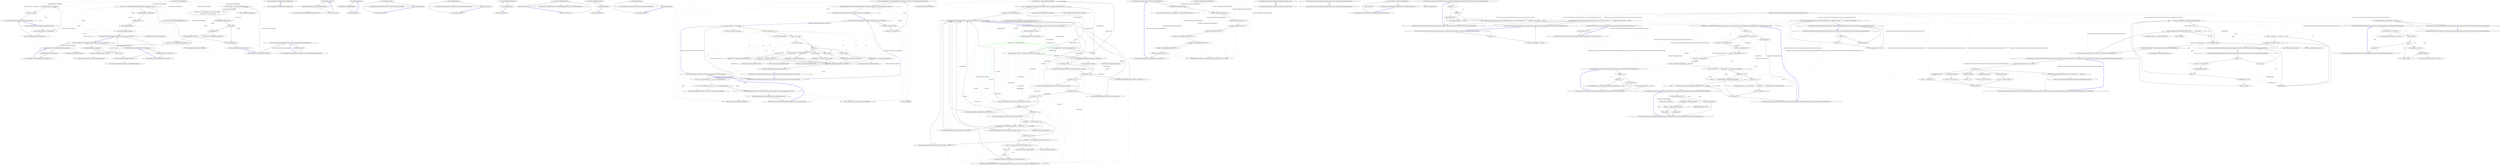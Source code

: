 digraph  {
n53 [label="CommandLine.Text.HeadingInfo", span=""];
n0 [label="Entry CommandLine.Text.HeadingInfo.HeadingInfo(string)", span="25-25", cluster="CommandLine.Text.HeadingInfo.HeadingInfo(string)"];
n1 [label="Exit CommandLine.Text.HeadingInfo.HeadingInfo(string)", span="25-25", cluster="CommandLine.Text.HeadingInfo.HeadingInfo(string)"];
n2 [label="Entry CommandLine.Text.HeadingInfo.HeadingInfo(string, string)", span="37-37", cluster="CommandLine.Text.HeadingInfo.HeadingInfo(string, string)"];
n3 [label="string.IsNullOrWhiteSpace(''programName'')", span="39-39", cluster="CommandLine.Text.HeadingInfo.HeadingInfo(string, string)"];
n5 [label="this.programName = programName", span="41-41", cluster="CommandLine.Text.HeadingInfo.HeadingInfo(string, string)"];
n6 [label="this.version = version", span="42-42", cluster="CommandLine.Text.HeadingInfo.HeadingInfo(string, string)"];
n4 [label="throw new ArgumentException(''programName'');", span="39-39", cluster="CommandLine.Text.HeadingInfo.HeadingInfo(string, string)"];
n8 [label="Entry string.IsNullOrWhiteSpace(string)", span="0-0", cluster="string.IsNullOrWhiteSpace(string)"];
n7 [label="Exit CommandLine.Text.HeadingInfo.HeadingInfo(string, string)", span="37-37", cluster="CommandLine.Text.HeadingInfo.HeadingInfo(string, string)"];
n9 [label="Entry System.ArgumentException.ArgumentException(string)", span="0-0", cluster="System.ArgumentException.ArgumentException(string)"];
n10 [label="Entry lambda expression", span="58-58", cluster="lambda expression"];
n11 [label="Path.GetFileNameWithoutExtension(titleAttribute.Title)", span="58-58", cluster="lambda expression"];
n12 [label="Exit lambda expression", span="58-58", cluster="lambda expression"];
n13 [label="Entry System.IO.Path.GetFileNameWithoutExtension(string)", span="0-0", cluster="System.IO.Path.GetFileNameWithoutExtension(string)"];
n14 [label="Entry lambda expression", span="62-62", cluster="lambda expression"];
n15 [label="versionAttribute.InformationalVersion", span="62-62", cluster="lambda expression"];
n16 [label="Exit lambda expression", span="62-62", cluster="lambda expression"];
n17 [label="Entry CommandLine.Text.HeadingInfo.implicit operator string(CommandLine.Text.HeadingInfo)", span="73-73", cluster="CommandLine.Text.HeadingInfo.implicit operator string(CommandLine.Text.HeadingInfo)"];
n18 [label="return info.ToString();", span="75-75", cluster="CommandLine.Text.HeadingInfo.implicit operator string(CommandLine.Text.HeadingInfo)"];
n19 [label="Exit CommandLine.Text.HeadingInfo.implicit operator string(CommandLine.Text.HeadingInfo)", span="73-73", cluster="CommandLine.Text.HeadingInfo.implicit operator string(CommandLine.Text.HeadingInfo)"];
n20 [label="Entry CommandLine.Text.HeadingInfo.ToString()", span="82-82", cluster="CommandLine.Text.HeadingInfo.ToString()"];
n21 [label="bool isVersionNull = string.IsNullOrEmpty(this.version)", span="84-84", cluster="CommandLine.Text.HeadingInfo.ToString()"];
n22 [label="var builder = new StringBuilder(this.programName.Length +\r\n                (!isVersionNull ? this.version.Length + 1 : 0))", span="85-86", cluster="CommandLine.Text.HeadingInfo.ToString()"];
n29 [label="Entry string.IsNullOrEmpty(string)", span="0-0", cluster="string.IsNullOrEmpty(string)"];
n24 [label="!isVersionNull", span="88-88", cluster="CommandLine.Text.HeadingInfo.ToString()"];
n23 [label="builder.Append(this.programName)", span="87-87", cluster="CommandLine.Text.HeadingInfo.ToString()"];
n30 [label="Entry System.Text.StringBuilder.StringBuilder(int)", span="0-0", cluster="System.Text.StringBuilder.StringBuilder(int)"];
n25 [label="builder.Append(' ')", span="90-90", cluster="CommandLine.Text.HeadingInfo.ToString()"];
n26 [label="builder.Append(this.version)", span="91-91", cluster="CommandLine.Text.HeadingInfo.ToString()"];
n27 [label="return builder.ToString();", span="94-94", cluster="CommandLine.Text.HeadingInfo.ToString()"];
n31 [label="Entry System.Text.StringBuilder.Append(string)", span="0-0", cluster="System.Text.StringBuilder.Append(string)"];
n32 [label="Entry System.Text.StringBuilder.Append(char)", span="0-0", cluster="System.Text.StringBuilder.Append(char)"];
n28 [label="Exit CommandLine.Text.HeadingInfo.ToString()", span="82-82", cluster="CommandLine.Text.HeadingInfo.ToString()"];
n33 [label="Entry System.Text.StringBuilder.ToString()", span="0-0", cluster="System.Text.StringBuilder.ToString()"];
n34 [label="Entry CommandLine.Text.HeadingInfo.WriteMessage(string, System.IO.TextWriter)", span="105-105", cluster="CommandLine.Text.HeadingInfo.WriteMessage(string, System.IO.TextWriter)"];
n35 [label="string.IsNullOrWhiteSpace(''message'')", span="107-107", cluster="CommandLine.Text.HeadingInfo.WriteMessage(string, System.IO.TextWriter)"];
n37 [label="writer == null", span="108-108", cluster="CommandLine.Text.HeadingInfo.WriteMessage(string, System.IO.TextWriter)"];
n39 [label="var builder = new StringBuilder(this.programName.Length + message.Length + 2)", span="110-110", cluster="CommandLine.Text.HeadingInfo.WriteMessage(string, System.IO.TextWriter)"];
n42 [label="builder.Append(message)", span="113-113", cluster="CommandLine.Text.HeadingInfo.WriteMessage(string, System.IO.TextWriter)"];
n43 [label="writer.WriteLine(builder.ToString())", span="114-114", cluster="CommandLine.Text.HeadingInfo.WriteMessage(string, System.IO.TextWriter)"];
n36 [label="throw new ArgumentException(''message'');", span="107-107", cluster="CommandLine.Text.HeadingInfo.WriteMessage(string, System.IO.TextWriter)"];
n38 [label="throw new ArgumentNullException(''writer'');", span="108-108", cluster="CommandLine.Text.HeadingInfo.WriteMessage(string, System.IO.TextWriter)"];
n40 [label="builder.Append(this.programName)", span="111-111", cluster="CommandLine.Text.HeadingInfo.WriteMessage(string, System.IO.TextWriter)"];
n41 [label="builder.Append('': '')", span="112-112", cluster="CommandLine.Text.HeadingInfo.WriteMessage(string, System.IO.TextWriter)"];
n44 [label="Exit CommandLine.Text.HeadingInfo.WriteMessage(string, System.IO.TextWriter)", span="105-105", cluster="CommandLine.Text.HeadingInfo.WriteMessage(string, System.IO.TextWriter)"];
n46 [label="Entry System.IO.TextWriter.WriteLine(string)", span="0-0", cluster="System.IO.TextWriter.WriteLine(string)"];
n45 [label="Entry System.ArgumentNullException.ArgumentNullException(string)", span="0-0", cluster="System.ArgumentNullException.ArgumentNullException(string)"];
n47 [label="Entry CommandLine.Text.HeadingInfo.WriteMessage(string)", span="123-123", cluster="CommandLine.Text.HeadingInfo.WriteMessage(string)"];
n48 [label="WriteMessage(message, Console.Out)", span="125-125", cluster="CommandLine.Text.HeadingInfo.WriteMessage(string)"];
n49 [label="Exit CommandLine.Text.HeadingInfo.WriteMessage(string)", span="123-123", cluster="CommandLine.Text.HeadingInfo.WriteMessage(string)"];
n50 [label="Entry CommandLine.Text.HeadingInfo.WriteError(string)", span="134-134", cluster="CommandLine.Text.HeadingInfo.WriteError(string)"];
n51 [label="WriteMessage(message, Console.Error)", span="136-136", cluster="CommandLine.Text.HeadingInfo.WriteError(string)"];
n52 [label="Exit CommandLine.Text.HeadingInfo.WriteError(string)", span="134-134", cluster="CommandLine.Text.HeadingInfo.WriteError(string)"];
m0_7 [label="Entry Humanizer.Localisation.Formatters.RussianFormatter.RussianFormatter()", span="2-2", cluster="Humanizer.Localisation.Formatters.RussianFormatter.RussianFormatter()", file="Configurator.cs"];
m0_3 [label="Entry Humanizer.Localisation.Formatters.RomanianFormatter.RomanianFormatter()", span="2-2", cluster="Humanizer.Localisation.Formatters.RomanianFormatter.RomanianFormatter()", file="Configurator.cs"];
m0_15 [label="Entry Humanizer.Localisation.Formatters.CzechSlovakPolishFormatter.CzechSlovakPolishFormatter()", span="2-2", cluster="Humanizer.Localisation.Formatters.CzechSlovakPolishFormatter.CzechSlovakPolishFormatter()", file="Configurator.cs"];
m0_11 [label="Entry Humanizer.Localisation.Formatters.ArabicFormatter.ArabicFormatter()", span="2-2", cluster="Humanizer.Localisation.Formatters.ArabicFormatter.ArabicFormatter()", file="Configurator.cs"];
m0_19 [label="Entry lambda expression", span="21-21", cluster="lambda expression", file="Configurator.cs"];
m0_0 [label="Entry lambda expression", span="16-16", cluster="lambda expression", file="Configurator.cs"];
m0_1 [label="new RomanianFormatter()", span="16-16", cluster="lambda expression", file="Configurator.cs"];
m0_2 [label="Exit lambda expression", span="16-16", cluster="lambda expression", file="Configurator.cs"];
m0_4 [label="Entry lambda expression", span="17-17", cluster="lambda expression", file="Configurator.cs"];
m0_5 [label="new RussianFormatter()", span="17-17", cluster="lambda expression", file="Configurator.cs"];
m0_6 [label="Exit lambda expression", span="17-17", cluster="lambda expression", file="Configurator.cs"];
m0_8 [label="Entry lambda expression", span="18-18", cluster="lambda expression", file="Configurator.cs"];
m0_9 [label="new ArabicFormatter()", span="18-18", cluster="lambda expression", file="Configurator.cs"];
m0_10 [label="Exit lambda expression", span="18-18", cluster="lambda expression", file="Configurator.cs"];
m0_12 [label="Entry lambda expression", span="19-19", cluster="lambda expression", file="Configurator.cs"];
m0_13 [label="new CzechSlovakPolishFormatter()", span="19-19", cluster="lambda expression", file="Configurator.cs"];
m0_14 [label="Exit lambda expression", span="19-19", cluster="lambda expression", file="Configurator.cs"];
m0_16 [label="Entry lambda expression", span="20-20", cluster="lambda expression", file="Configurator.cs"];
m0_17 [label="new CzechSlovakPolishFormatter()", span="20-20", cluster="lambda expression", file="Configurator.cs"];
m0_18 [label="Exit lambda expression", span="20-20", cluster="lambda expression", file="Configurator.cs"];
m0_20 [label="new CzechSlovakPolishFormatter()", span="21-21", cluster="lambda expression", file="Configurator.cs"];
m0_21 [label="Exit lambda expression", span="21-21", cluster="lambda expression", file="Configurator.cs"];
m1_6 [label="Entry System.DateTime.Add(System.TimeSpan)", span="0-0", cluster="System.DateTime.Add(System.TimeSpan)", file="DateHumanize.cs"];
m1_0 [label="Entry Humanizer.Tests.DateHumanize.VerifyWithCurrentDate(string, System.TimeSpan)", span="8-8", cluster="Humanizer.Tests.DateHumanize.VerifyWithCurrentDate(string, System.TimeSpan)", file="DateHumanize.cs"];
m1_1 [label="var utcNow = DateTime.UtcNow", span="10-10", cluster="Humanizer.Tests.DateHumanize.VerifyWithCurrentDate(string, System.TimeSpan)", file="DateHumanize.cs"];
m1_3 [label="Assert.Equal(expectedString, utcNow.Add(deltaFromNow).Humanize(utcDate: true, dateToCompareAgainst: utcNow))", span="14-14", cluster="Humanizer.Tests.DateHumanize.VerifyWithCurrentDate(string, System.TimeSpan)", file="DateHumanize.cs"];
m1_4 [label="Assert.Equal(expectedString, localNow.Add(deltaFromNow).Humanize(utcDate: false, dateToCompareAgainst: localNow))", span="15-15", cluster="Humanizer.Tests.DateHumanize.VerifyWithCurrentDate(string, System.TimeSpan)", file="DateHumanize.cs"];
m1_2 [label="var localNow = DateTime.Now", span="11-11", cluster="Humanizer.Tests.DateHumanize.VerifyWithCurrentDate(string, System.TimeSpan)", file="DateHumanize.cs"];
m1_5 [label="Exit Humanizer.Tests.DateHumanize.VerifyWithCurrentDate(string, System.TimeSpan)", span="8-8", cluster="Humanizer.Tests.DateHumanize.VerifyWithCurrentDate(string, System.TimeSpan)", file="DateHumanize.cs"];
m1_38 [label="Entry System.Math.Abs(int)", span="0-0", cluster="System.Math.Abs(int)", file="DateHumanize.cs"];
m1_7 [label="Entry System.DateTime.Humanize(bool, System.DateTime?)", span="19-19", cluster="System.DateTime.Humanize(bool, System.DateTime?)", file="DateHumanize.cs"];
m1_37 [label="Entry System.TimeSpan.TimeSpan()", span="0-0", cluster="System.TimeSpan.TimeSpan()", file="DateHumanize.cs"];
m1_40 [label="Entry System.TimeSpan.FromMinutes(double)", span="0-0", cluster="System.TimeSpan.FromMinutes(double)", file="DateHumanize.cs"];
m1_8 [label="Entry Unk.Equal", span="", cluster="Unk.Equal", file="DateHumanize.cs"];
m1_9 [label="Entry Humanizer.Tests.DateHumanize.VerifyWithDateInjection(string, System.TimeSpan)", span="18-18", cluster="Humanizer.Tests.DateHumanize.VerifyWithDateInjection(string, System.TimeSpan)", file="DateHumanize.cs"];
m1_10 [label="var utcNow = new DateTime(2013, 6, 20, 9, 58, 22, DateTimeKind.Utc)", span="20-20", cluster="Humanizer.Tests.DateHumanize.VerifyWithDateInjection(string, System.TimeSpan)", file="DateHumanize.cs"];
m1_12 [label="Assert.Equal(expectedString, utcNow.Add(deltaFromNow).Humanize(utcDate: true, dateToCompareAgainst: utcNow))", span="23-23", cluster="Humanizer.Tests.DateHumanize.VerifyWithDateInjection(string, System.TimeSpan)", file="DateHumanize.cs"];
m1_13 [label="Assert.Equal(expectedString, now.Add(deltaFromNow).Humanize(false, now))", span="24-24", cluster="Humanizer.Tests.DateHumanize.VerifyWithDateInjection(string, System.TimeSpan)", file="DateHumanize.cs"];
m1_11 [label="var now = new DateTime(2013, 6, 20, 11, 58, 22, DateTimeKind.Local)", span="21-21", cluster="Humanizer.Tests.DateHumanize.VerifyWithDateInjection(string, System.TimeSpan)", file="DateHumanize.cs"];
m1_14 [label="Exit Humanizer.Tests.DateHumanize.VerifyWithDateInjection(string, System.TimeSpan)", span="18-18", cluster="Humanizer.Tests.DateHumanize.VerifyWithDateInjection(string, System.TimeSpan)", file="DateHumanize.cs"];
m1_15 [label="Entry System.DateTime.DateTime(int, int, int, int, int, int, System.DateTimeKind)", span="0-0", cluster="System.DateTime.DateTime(int, int, int, int, int, int, System.DateTimeKind)", file="DateHumanize.cs"];
m1_41 [label="Entry System.TimeSpan.FromHours(double)", span="0-0", cluster="System.TimeSpan.FromHours(double)", file="DateHumanize.cs"];
m1_39 [label="Entry System.TimeSpan.FromSeconds(double)", span="0-0", cluster="System.TimeSpan.FromSeconds(double)", file="DateHumanize.cs"];
m1_42 [label="Entry System.TimeSpan.FromDays(double)", span="0-0", cluster="System.TimeSpan.FromDays(double)", file="DateHumanize.cs"];
m1_16 [label="Entry Humanizer.Tests.DateHumanize.Verify(string, int, Humanizer.Localisation.TimeUnit, Humanizer.Localisation.Tense)", span="27-27", cluster="Humanizer.Tests.DateHumanize.Verify(string, int, Humanizer.Localisation.TimeUnit, Humanizer.Localisation.Tense)", file="DateHumanize.cs"];
m1_17 [label="var deltaFromNow = new TimeSpan()", span="29-29", cluster="Humanizer.Tests.DateHumanize.Verify(string, int, Humanizer.Localisation.TimeUnit, Humanizer.Localisation.Tense)", file="DateHumanize.cs"];
m1_18 [label="unit = Math.Abs(unit)", span="30-30", cluster="Humanizer.Tests.DateHumanize.Verify(string, int, Humanizer.Localisation.TimeUnit, Humanizer.Localisation.Tense)", file="DateHumanize.cs"];
m1_19 [label="tense == Tense.Past", span="32-32", cluster="Humanizer.Tests.DateHumanize.Verify(string, int, Humanizer.Localisation.TimeUnit, Humanizer.Localisation.Tense)", file="DateHumanize.cs"];
m1_21 [label=timeUnit, span="35-35", cluster="Humanizer.Tests.DateHumanize.Verify(string, int, Humanizer.Localisation.TimeUnit, Humanizer.Localisation.Tense)", file="DateHumanize.cs"];
m1_34 [label="VerifyWithCurrentDate(expectedString, deltaFromNow)", span="57-57", cluster="Humanizer.Tests.DateHumanize.Verify(string, int, Humanizer.Localisation.TimeUnit, Humanizer.Localisation.Tense)", file="DateHumanize.cs"];
m1_35 [label="VerifyWithDateInjection(expectedString, deltaFromNow)", span="58-58", cluster="Humanizer.Tests.DateHumanize.Verify(string, int, Humanizer.Localisation.TimeUnit, Humanizer.Localisation.Tense)", file="DateHumanize.cs"];
m1_20 [label="unit = -unit", span="33-33", cluster="Humanizer.Tests.DateHumanize.Verify(string, int, Humanizer.Localisation.TimeUnit, Humanizer.Localisation.Tense)", file="DateHumanize.cs"];
m1_23 [label="deltaFromNow = TimeSpan.FromSeconds(unit)", span="38-38", cluster="Humanizer.Tests.DateHumanize.Verify(string, int, Humanizer.Localisation.TimeUnit, Humanizer.Localisation.Tense)", file="DateHumanize.cs"];
m1_25 [label="deltaFromNow = TimeSpan.FromMinutes(unit)", span="41-41", cluster="Humanizer.Tests.DateHumanize.Verify(string, int, Humanizer.Localisation.TimeUnit, Humanizer.Localisation.Tense)", file="DateHumanize.cs"];
m1_27 [label="deltaFromNow = TimeSpan.FromHours(unit)", span="44-44", cluster="Humanizer.Tests.DateHumanize.Verify(string, int, Humanizer.Localisation.TimeUnit, Humanizer.Localisation.Tense)", file="DateHumanize.cs"];
m1_29 [label="deltaFromNow = TimeSpan.FromDays(unit)", span="47-47", cluster="Humanizer.Tests.DateHumanize.Verify(string, int, Humanizer.Localisation.TimeUnit, Humanizer.Localisation.Tense)", file="DateHumanize.cs"];
m1_31 [label="deltaFromNow = TimeSpan.FromDays(unit*31)", span="50-50", cluster="Humanizer.Tests.DateHumanize.Verify(string, int, Humanizer.Localisation.TimeUnit, Humanizer.Localisation.Tense)", file="DateHumanize.cs"];
m1_33 [label="deltaFromNow = TimeSpan.FromDays(unit*366)", span="53-53", cluster="Humanizer.Tests.DateHumanize.Verify(string, int, Humanizer.Localisation.TimeUnit, Humanizer.Localisation.Tense)", file="DateHumanize.cs"];
m1_22 [label="TimeUnit.Second", span="37-37", cluster="Humanizer.Tests.DateHumanize.Verify(string, int, Humanizer.Localisation.TimeUnit, Humanizer.Localisation.Tense)", file="DateHumanize.cs"];
m1_24 [label="TimeUnit.Minute", span="40-40", cluster="Humanizer.Tests.DateHumanize.Verify(string, int, Humanizer.Localisation.TimeUnit, Humanizer.Localisation.Tense)", file="DateHumanize.cs"];
m1_26 [label="TimeUnit.Hour", span="43-43", cluster="Humanizer.Tests.DateHumanize.Verify(string, int, Humanizer.Localisation.TimeUnit, Humanizer.Localisation.Tense)", file="DateHumanize.cs"];
m1_28 [label="TimeUnit.Day", span="46-46", cluster="Humanizer.Tests.DateHumanize.Verify(string, int, Humanizer.Localisation.TimeUnit, Humanizer.Localisation.Tense)", file="DateHumanize.cs"];
m1_30 [label="TimeUnit.Month", span="49-49", cluster="Humanizer.Tests.DateHumanize.Verify(string, int, Humanizer.Localisation.TimeUnit, Humanizer.Localisation.Tense)", file="DateHumanize.cs"];
m1_32 [label="TimeUnit.Year", span="52-52", cluster="Humanizer.Tests.DateHumanize.Verify(string, int, Humanizer.Localisation.TimeUnit, Humanizer.Localisation.Tense)", file="DateHumanize.cs"];
m1_36 [label="Exit Humanizer.Tests.DateHumanize.Verify(string, int, Humanizer.Localisation.TimeUnit, Humanizer.Localisation.Tense)", span="27-27", cluster="Humanizer.Tests.DateHumanize.Verify(string, int, Humanizer.Localisation.TimeUnit, Humanizer.Localisation.Tense)", file="DateHumanize.cs"];
m2_37 [label="Entry System.DateTime.ToLocalTime()", span="0-0", cluster="System.DateTime.ToLocalTime()", file="DateHumanizeExtensions.cs"];
m2_41 [label="Entry System.TimeSpan.TimeSpan(long)", span="0-0", cluster="System.TimeSpan.TimeSpan(long)", file="DateHumanizeExtensions.cs"];
m2_42 [label="Entry System.Math.Abs(long)", span="0-0", cluster="System.Math.Abs(long)", file="DateHumanizeExtensions.cs"];
m2_39 [label="Entry System.TimeSpan.FromMilliseconds(double)", span="0-0", cluster="System.TimeSpan.FromMilliseconds(double)", file="DateHumanizeExtensions.cs"];
m2_43 [label="Entry Humanizer.Localisation.Formatters.IFormatter.DateHumanize(Humanizer.Localisation.TimeUnit, Humanizer.Localisation.Tense, int)", span="10-10", cluster="Humanizer.Localisation.Formatters.IFormatter.DateHumanize(Humanizer.Localisation.TimeUnit, Humanizer.Localisation.Tense, int)", file="DateHumanizeExtensions.cs"];
m2_40 [label="Entry Humanizer.Localisation.Formatters.IFormatter.DateHumanize_Now()", span="9-9", cluster="Humanizer.Localisation.Formatters.IFormatter.DateHumanize_Now()", file="DateHumanizeExtensions.cs"];
m2_38 [label="Entry System.DateTime.Subtract(System.DateTime)", span="0-0", cluster="System.DateTime.Subtract(System.DateTime)", file="DateHumanizeExtensions.cs"];
m2_46 [label="Entry System.Convert.ToInt32(double)", span="0-0", cluster="System.Convert.ToInt32(double)", file="DateHumanizeExtensions.cs"];
m2_45 [label="Entry System.Math.Floor(double)", span="0-0", cluster="System.Math.Floor(double)", file="DateHumanizeExtensions.cs"];
m2_0 [label="Entry Humanizer.DateHumanizeExtensions.Humanize(System.DateTime, bool, System.DateTime?)", span="19-19", cluster="Humanizer.DateHumanizeExtensions.Humanize(System.DateTime, bool, System.DateTime?)", file="DateHumanizeExtensions.cs"];
m2_3 [label="var formatter = Configurator.Formatter", span="24-24", cluster="Humanizer.DateHumanizeExtensions.Humanize(System.DateTime, bool, System.DateTime?)", color=green, community=0, file="DateHumanizeExtensions.cs"];
m2_1 [label="dateToCompareAgainst == null", span="21-21", cluster="Humanizer.DateHumanizeExtensions.Humanize(System.DateTime, bool, System.DateTime?)", file="DateHumanizeExtensions.cs"];
m2_2 [label="dateToCompareAgainst = DateTime.UtcNow", span="22-22", cluster="Humanizer.DateHumanizeExtensions.Humanize(System.DateTime, bool, System.DateTime?)", file="DateHumanizeExtensions.cs"];
m2_4 [label="var comparisonBase = dateToCompareAgainst.Value", span="25-25", cluster="Humanizer.DateHumanizeExtensions.Humanize(System.DateTime, bool, System.DateTime?)", file="DateHumanizeExtensions.cs"];
m2_8 [label="return formatter.DateHumanize_Now();", span="31-31", cluster="Humanizer.DateHumanizeExtensions.Humanize(System.DateTime, bool, System.DateTime?)", file="DateHumanizeExtensions.cs"];
m2_12 [label="return formatter.DateHumanize(TimeUnit.Second, timeUnitTense, ts.Seconds);", span="37-37", cluster="Humanizer.DateHumanizeExtensions.Humanize(System.DateTime, bool, System.DateTime?)", file="DateHumanizeExtensions.cs"];
m2_14 [label="return formatter.DateHumanize(TimeUnit.Minute, timeUnitTense, 1);", span="40-40", cluster="Humanizer.DateHumanizeExtensions.Humanize(System.DateTime, bool, System.DateTime?)", file="DateHumanizeExtensions.cs"];
m2_16 [label="return formatter.DateHumanize(TimeUnit.Minute, timeUnitTense, ts.Minutes);", span="43-43", cluster="Humanizer.DateHumanizeExtensions.Humanize(System.DateTime, bool, System.DateTime?)", file="DateHumanizeExtensions.cs"];
m2_18 [label="return formatter.DateHumanize(TimeUnit.Hour, timeUnitTense, 1);", span="46-46", cluster="Humanizer.DateHumanizeExtensions.Humanize(System.DateTime, bool, System.DateTime?)", file="DateHumanizeExtensions.cs"];
m2_20 [label="return formatter.DateHumanize(TimeUnit.Hour, timeUnitTense, ts.Hours);", span="49-49", cluster="Humanizer.DateHumanizeExtensions.Humanize(System.DateTime, bool, System.DateTime?)", file="DateHumanizeExtensions.cs"];
m2_22 [label="return formatter.DateHumanize(TimeUnit.Day, timeUnitTense, 1);", span="52-52", cluster="Humanizer.DateHumanizeExtensions.Humanize(System.DateTime, bool, System.DateTime?)", file="DateHumanizeExtensions.cs"];
m2_24 [label="return formatter.DateHumanize(TimeUnit.Day, timeUnitTense, ts.Days);", span="55-55", cluster="Humanizer.DateHumanizeExtensions.Humanize(System.DateTime, bool, System.DateTime?)", file="DateHumanizeExtensions.cs"];
m2_27 [label="return formatter.DateHumanize(TimeUnit.Month, timeUnitTense, 1);", span="60-60", cluster="Humanizer.DateHumanizeExtensions.Humanize(System.DateTime, bool, System.DateTime?)", file="DateHumanizeExtensions.cs"];
m2_28 [label="return formatter.DateHumanize(TimeUnit.Day, timeUnitTense, ts.Days);", span="62-62", cluster="Humanizer.DateHumanizeExtensions.Humanize(System.DateTime, bool, System.DateTime?)", file="DateHumanizeExtensions.cs"];
m2_31 [label="return formatter.DateHumanize(TimeUnit.Month, timeUnitTense, months);", span="68-68", cluster="Humanizer.DateHumanizeExtensions.Humanize(System.DateTime, bool, System.DateTime?)", file="DateHumanizeExtensions.cs"];
m2_35 [label="return formatter.DateHumanize(TimeUnit.Year, timeUnitTense, years);", span="73-73", cluster="Humanizer.DateHumanizeExtensions.Humanize(System.DateTime, bool, System.DateTime?)", file="DateHumanizeExtensions.cs"];
m2_5 [label="!utcDate", span="27-27", cluster="Humanizer.DateHumanizeExtensions.Humanize(System.DateTime, bool, System.DateTime?)", file="DateHumanizeExtensions.cs"];
m2_6 [label="comparisonBase = comparisonBase.ToLocalTime()", span="28-28", cluster="Humanizer.DateHumanizeExtensions.Humanize(System.DateTime, bool, System.DateTime?)", file="DateHumanizeExtensions.cs"];
m2_7 [label="input <= comparisonBase && comparisonBase.Subtract(input) < TimeSpan.FromMilliseconds(500)", span="30-30", cluster="Humanizer.DateHumanizeExtensions.Humanize(System.DateTime, bool, System.DateTime?)", file="DateHumanizeExtensions.cs"];
m2_9 [label="var timeUnitTense = input > comparisonBase ? Tense.Future : Tense.Past", span="33-33", cluster="Humanizer.DateHumanizeExtensions.Humanize(System.DateTime, bool, System.DateTime?)", file="DateHumanizeExtensions.cs"];
m2_10 [label="var ts = new TimeSpan(Math.Abs(comparisonBase.Ticks - input.Ticks))", span="34-34", cluster="Humanizer.DateHumanizeExtensions.Humanize(System.DateTime, bool, System.DateTime?)", file="DateHumanizeExtensions.cs"];
m2_26 [label="comparisonBase.Date.AddMonths(timeUnitTense == Tense.Future ? 1 : -1) == input.Date", span="59-59", cluster="Humanizer.DateHumanizeExtensions.Humanize(System.DateTime, bool, System.DateTime?)", file="DateHumanizeExtensions.cs"];
m2_11 [label="ts.TotalSeconds < 60", span="36-36", cluster="Humanizer.DateHumanizeExtensions.Humanize(System.DateTime, bool, System.DateTime?)", file="DateHumanizeExtensions.cs"];
m2_13 [label="ts.TotalSeconds < 120", span="39-39", cluster="Humanizer.DateHumanizeExtensions.Humanize(System.DateTime, bool, System.DateTime?)", file="DateHumanizeExtensions.cs"];
m2_15 [label="ts.TotalMinutes < 45", span="42-42", cluster="Humanizer.DateHumanizeExtensions.Humanize(System.DateTime, bool, System.DateTime?)", file="DateHumanizeExtensions.cs"];
m2_17 [label="ts.TotalMinutes < 90", span="45-45", cluster="Humanizer.DateHumanizeExtensions.Humanize(System.DateTime, bool, System.DateTime?)", file="DateHumanizeExtensions.cs"];
m2_19 [label="ts.TotalHours < 24", span="48-48", cluster="Humanizer.DateHumanizeExtensions.Humanize(System.DateTime, bool, System.DateTime?)", file="DateHumanizeExtensions.cs"];
m2_21 [label="ts.TotalHours < 48", span="51-51", cluster="Humanizer.DateHumanizeExtensions.Humanize(System.DateTime, bool, System.DateTime?)", file="DateHumanizeExtensions.cs"];
m2_23 [label="ts.TotalDays < 28", span="54-54", cluster="Humanizer.DateHumanizeExtensions.Humanize(System.DateTime, bool, System.DateTime?)", file="DateHumanizeExtensions.cs"];
m2_25 [label="ts.TotalDays >= 28 && ts.TotalDays < 30", span="57-57", cluster="Humanizer.DateHumanizeExtensions.Humanize(System.DateTime, bool, System.DateTime?)", file="DateHumanizeExtensions.cs"];
m2_29 [label="ts.TotalDays < 345", span="65-65", cluster="Humanizer.DateHumanizeExtensions.Humanize(System.DateTime, bool, System.DateTime?)", file="DateHumanizeExtensions.cs"];
m2_30 [label="int months = Convert.ToInt32(Math.Floor(ts.TotalDays / 29.5))", span="67-67", cluster="Humanizer.DateHumanizeExtensions.Humanize(System.DateTime, bool, System.DateTime?)", file="DateHumanizeExtensions.cs"];
m2_32 [label="int years = Convert.ToInt32(Math.Floor(ts.TotalDays / 365))", span="71-71", cluster="Humanizer.DateHumanizeExtensions.Humanize(System.DateTime, bool, System.DateTime?)", file="DateHumanizeExtensions.cs"];
m2_33 [label="years == 0", span="72-72", cluster="Humanizer.DateHumanizeExtensions.Humanize(System.DateTime, bool, System.DateTime?)", file="DateHumanizeExtensions.cs"];
m2_34 [label="years = 1", span="72-72", cluster="Humanizer.DateHumanizeExtensions.Humanize(System.DateTime, bool, System.DateTime?)", file="DateHumanizeExtensions.cs"];
m2_36 [label="Exit Humanizer.DateHumanizeExtensions.Humanize(System.DateTime, bool, System.DateTime?)", span="19-19", cluster="Humanizer.DateHumanizeExtensions.Humanize(System.DateTime, bool, System.DateTime?)", file="DateHumanizeExtensions.cs"];
m2_44 [label="Entry System.DateTime.AddMonths(int)", span="0-0", cluster="System.DateTime.AddMonths(int)", file="DateHumanizeExtensions.cs"];
m3_0 [label="Entry Humanizer.Configuration.FormatterRegistry.FormatterRegistry()", span="6-6", cluster="Humanizer.Configuration.FormatterRegistry.FormatterRegistry()", file="DateHumanizeTests.cs"];
m3_1 [label="RegisterDefault<DefaultFormatter>()", span="8-8", cluster="Humanizer.Configuration.FormatterRegistry.FormatterRegistry()", file="DateHumanizeTests.cs"];
m3_2 [label="Register<RomanianFormatter>(''ro'')", span="9-9", cluster="Humanizer.Configuration.FormatterRegistry.FormatterRegistry()", file="DateHumanizeTests.cs"];
m3_3 [label="Register<RussianFormatter>(''ru'')", span="10-10", cluster="Humanizer.Configuration.FormatterRegistry.FormatterRegistry()", file="DateHumanizeTests.cs"];
m3_4 [label="Register<ArabicFormatter>(''ar'')", span="11-11", cluster="Humanizer.Configuration.FormatterRegistry.FormatterRegistry()", file="DateHumanizeTests.cs"];
m3_5 [label="Register<HebrewFormatter>(''he'')", span="12-12", cluster="Humanizer.Configuration.FormatterRegistry.FormatterRegistry()", file="DateHumanizeTests.cs"];
m3_6 [label="Register<CzechSlovakPolishFormatter>(''sk'')", span="13-13", cluster="Humanizer.Configuration.FormatterRegistry.FormatterRegistry()", file="DateHumanizeTests.cs"];
m3_7 [label="Register<CzechSlovakPolishFormatter>(''cs'')", span="14-14", cluster="Humanizer.Configuration.FormatterRegistry.FormatterRegistry()", file="DateHumanizeTests.cs"];
m3_8 [label="Register<CzechSlovakPolishFormatter>(''pl'')", span="15-15", cluster="Humanizer.Configuration.FormatterRegistry.FormatterRegistry()", file="DateHumanizeTests.cs"];
m3_9 [label="Register<SerbianFormatter>(''sr'')", span="16-16", cluster="Humanizer.Configuration.FormatterRegistry.FormatterRegistry()", file="DateHumanizeTests.cs"];
m3_10 [label="Exit Humanizer.Configuration.FormatterRegistry.FormatterRegistry()", span="6-6", cluster="Humanizer.Configuration.FormatterRegistry.FormatterRegistry()", file="DateHumanizeTests.cs"];
m3_11 [label="Entry Humanizer.Configuration.LocaliserRegistry<T>.RegisterDefault<TLocaliser>()", span="50-50", cluster="Humanizer.Configuration.LocaliserRegistry<T>.RegisterDefault<TLocaliser>()", file="DateHumanizeTests.cs"];
m3_12 [label="Entry Humanizer.Configuration.LocaliserRegistry<T>.Register<TLocaliser>(string)", span="41-41", cluster="Humanizer.Configuration.LocaliserRegistry<T>.Register<TLocaliser>(string)", file="DateHumanizeTests.cs"];
m3_13 [label="Humanizer.Configuration.FormatterRegistry", span="", file="DateHumanizeTests.cs"];
m6_0 [label="Entry Humanizer.Localisation.Ordinalizers.IOrdinalizer.Convert(int, string)", span="13-13", cluster="Humanizer.Localisation.Ordinalizers.IOrdinalizer.Convert(int, string)", file="EnglishNumberToWordsConverter.cs"];
m6_1 [label="Exit Humanizer.Localisation.Ordinalizers.IOrdinalizer.Convert(int, string)", span="13-13", cluster="Humanizer.Localisation.Ordinalizers.IOrdinalizer.Convert(int, string)", file="EnglishNumberToWordsConverter.cs"];
m6_2 [label="Entry Humanizer.Localisation.Ordinalizers.IOrdinalizer.Convert(int, string, Humanizer.GrammaticalGender)", span="22-22", cluster="Humanizer.Localisation.Ordinalizers.IOrdinalizer.Convert(int, string, Humanizer.GrammaticalGender)", file="EnglishNumberToWordsConverter.cs"];
m6_3 [label="Exit Humanizer.Localisation.Ordinalizers.IOrdinalizer.Convert(int, string, Humanizer.GrammaticalGender)", span="22-22", cluster="Humanizer.Localisation.Ordinalizers.IOrdinalizer.Convert(int, string, Humanizer.GrammaticalGender)", file="EnglishNumberToWordsConverter.cs"];
m8_4 [label="Entry Unk.Equal", span="", cluster="Unk.Equal", file="NumberToOrdinalWordsTests.cs"];
m8_0 [label="Entry Humanizer.Tests.NumberToOrdinalWordsTests.ToOrdinalWords(int, string)", span="50-50", cluster="Humanizer.Tests.NumberToOrdinalWordsTests.ToOrdinalWords(int, string)", file="NumberToOrdinalWordsTests.cs"];
m8_1 [label="Assert.Equal(words, number.ToOrdinalWords())", span="52-52", cluster="Humanizer.Tests.NumberToOrdinalWordsTests.ToOrdinalWords(int, string)", file="NumberToOrdinalWordsTests.cs"];
m8_2 [label="Exit Humanizer.Tests.NumberToOrdinalWordsTests.ToOrdinalWords(int, string)", span="50-50", cluster="Humanizer.Tests.NumberToOrdinalWordsTests.ToOrdinalWords(int, string)", file="NumberToOrdinalWordsTests.cs"];
m8_3 [label="Entry int.ToOrdinalWords()", span="14-14", cluster="int.ToOrdinalWords()", file="NumberToOrdinalWordsTests.cs"];
m9_100 [label="Entry Humanizer.Localisation.NumberToWords.Romanian.RomanianCardinalNumberConverter.MillionsConverter(int, Humanizer.GrammaticalGender)", span="327-327", cluster="Humanizer.Localisation.NumberToWords.Romanian.RomanianCardinalNumberConverter.MillionsConverter(int, Humanizer.GrammaticalGender)", file="NumberToWordsTests.cs"];
m9_101 [label="number == 0", span="329-329", cluster="Humanizer.Localisation.NumberToWords.Romanian.RomanianCardinalNumberConverter.MillionsConverter(int, Humanizer.GrammaticalGender)", file="NumberToWordsTests.cs"];
m9_103 [label="number == 1", span="332-332", cluster="Humanizer.Localisation.NumberToWords.Romanian.RomanianCardinalNumberConverter.MillionsConverter(int, Humanizer.GrammaticalGender)", file="NumberToWordsTests.cs"];
m9_105 [label="return ThreeDigitSetConverter(number, GrammaticalGender.Feminine, true) + (IsAbove20(number) ? '' '' + _joinAbove20 : String.Empty) + '' milioane'';", span="336-336", cluster="Humanizer.Localisation.NumberToWords.Romanian.RomanianCardinalNumberConverter.MillionsConverter(int, Humanizer.GrammaticalGender)", file="NumberToWordsTests.cs"];
m9_102 [label="return String.Empty;", span="330-330", cluster="Humanizer.Localisation.NumberToWords.Romanian.RomanianCardinalNumberConverter.MillionsConverter(int, Humanizer.GrammaticalGender)", file="NumberToWordsTests.cs"];
m9_104 [label="return _masculineSingular + '' milion'';", span="333-333", cluster="Humanizer.Localisation.NumberToWords.Romanian.RomanianCardinalNumberConverter.MillionsConverter(int, Humanizer.GrammaticalGender)", file="NumberToWordsTests.cs"];
m9_106 [label="Exit Humanizer.Localisation.NumberToWords.Romanian.RomanianCardinalNumberConverter.MillionsConverter(int, Humanizer.GrammaticalGender)", span="327-327", cluster="Humanizer.Localisation.NumberToWords.Romanian.RomanianCardinalNumberConverter.MillionsConverter(int, Humanizer.GrammaticalGender)", file="NumberToWordsTests.cs"];
m9_19 [label="Entry Humanizer.Localisation.NumberToWords.Romanian.RomanianCardinalNumberConverter.SplitEveryThreeDigits(int)", span="142-142", cluster="Humanizer.Localisation.NumberToWords.Romanian.RomanianCardinalNumberConverter.SplitEveryThreeDigits(int)", file="NumberToWordsTests.cs"];
m9_26 [label="List<int> parts = new List<int>()", span="144-144", cluster="Humanizer.Localisation.NumberToWords.Romanian.RomanianCardinalNumberConverter.SplitEveryThreeDigits(int)", file="NumberToWordsTests.cs"];
m9_27 [label="int rest = number", span="145-145", cluster="Humanizer.Localisation.NumberToWords.Romanian.RomanianCardinalNumberConverter.SplitEveryThreeDigits(int)", file="NumberToWordsTests.cs"];
m9_30 [label="parts.Add(threeDigit)", span="151-151", cluster="Humanizer.Localisation.NumberToWords.Romanian.RomanianCardinalNumberConverter.SplitEveryThreeDigits(int)", file="NumberToWordsTests.cs"];
m9_32 [label="return parts;", span="156-156", cluster="Humanizer.Localisation.NumberToWords.Romanian.RomanianCardinalNumberConverter.SplitEveryThreeDigits(int)", file="NumberToWordsTests.cs"];
m9_28 [label="rest > 0", span="147-147", cluster="Humanizer.Localisation.NumberToWords.Romanian.RomanianCardinalNumberConverter.SplitEveryThreeDigits(int)", file="NumberToWordsTests.cs"];
m9_29 [label="int threeDigit = rest % 1000", span="149-149", cluster="Humanizer.Localisation.NumberToWords.Romanian.RomanianCardinalNumberConverter.SplitEveryThreeDigits(int)", file="NumberToWordsTests.cs"];
m9_31 [label="rest = (int)(rest / 1000)", span="153-153", cluster="Humanizer.Localisation.NumberToWords.Romanian.RomanianCardinalNumberConverter.SplitEveryThreeDigits(int)", file="NumberToWordsTests.cs"];
m9_33 [label="Exit Humanizer.Localisation.NumberToWords.Romanian.RomanianCardinalNumberConverter.SplitEveryThreeDigits(int)", span="142-142", cluster="Humanizer.Localisation.NumberToWords.Romanian.RomanianCardinalNumberConverter.SplitEveryThreeDigits(int)", file="NumberToWordsTests.cs"];
m9_34 [label="Entry System.Collections.Generic.List<T>.List()", span="0-0", cluster="System.Collections.Generic.List<T>.List()", file="NumberToWordsTests.cs"];
m9_23 [label="Entry string.Trim()", span="0-0", cluster="string.Trim()", file="NumberToWordsTests.cs"];
m9_79 [label="Entry string.Contains(string)", span="0-0", cluster="string.Contains(string)", file="NumberToWordsTests.cs"];
m9_90 [label="Entry Humanizer.Localisation.NumberToWords.Romanian.RomanianCardinalNumberConverter.UnitsConverter(int, Humanizer.GrammaticalGender)", span="285-285", cluster="Humanizer.Localisation.NumberToWords.Romanian.RomanianCardinalNumberConverter.UnitsConverter(int, Humanizer.GrammaticalGender)", file="NumberToWordsTests.cs"];
m9_91 [label="return ThreeDigitSetConverter(number, gender, true);", span="287-287", cluster="Humanizer.Localisation.NumberToWords.Romanian.RomanianCardinalNumberConverter.UnitsConverter(int, Humanizer.GrammaticalGender)", file="NumberToWordsTests.cs"];
m9_92 [label="Exit Humanizer.Localisation.NumberToWords.Romanian.RomanianCardinalNumberConverter.UnitsConverter(int, Humanizer.GrammaticalGender)", span="285-285", cluster="Humanizer.Localisation.NumberToWords.Romanian.RomanianCardinalNumberConverter.UnitsConverter(int, Humanizer.GrammaticalGender)", file="NumberToWordsTests.cs"];
m9_52 [label="Entry Humanizer.Localisation.NumberToWords.Romanian.RomanianCardinalNumberConverter.ThreeDigitSetConverter(int, Humanizer.GrammaticalGender, bool)", span="204-204", cluster="Humanizer.Localisation.NumberToWords.Romanian.RomanianCardinalNumberConverter.ThreeDigitSetConverter(int, Humanizer.GrammaticalGender, bool)", file="NumberToWordsTests.cs"];
m9_53 [label="number == 0", span="206-206", cluster="Humanizer.Localisation.NumberToWords.Romanian.RomanianCardinalNumberConverter.ThreeDigitSetConverter(int, Humanizer.GrammaticalGender, bool)", file="NumberToWordsTests.cs"];
m9_55 [label="int tensAndUnits = number % 100", span="210-210", cluster="Humanizer.Localisation.NumberToWords.Romanian.RomanianCardinalNumberConverter.ThreeDigitSetConverter(int, Humanizer.GrammaticalGender, bool)", file="NumberToWordsTests.cs"];
m9_56 [label="int hundreds = (int)(number / 100)", span="212-212", cluster="Humanizer.Localisation.NumberToWords.Romanian.RomanianCardinalNumberConverter.ThreeDigitSetConverter(int, Humanizer.GrammaticalGender, bool)", file="NumberToWordsTests.cs"];
m9_63 [label="words += '' '' + getPartByGender(_units[tensAndUnits], gender)", span="229-229", cluster="Humanizer.Localisation.NumberToWords.Romanian.RomanianCardinalNumberConverter.ThreeDigitSetConverter(int, Humanizer.GrammaticalGender, bool)", file="NumberToWordsTests.cs"];
m9_65 [label="words += '' '' + getPartByGender(_teensUnder20NumberToText[tensAndUnits - 10], gender)", span="234-234", cluster="Humanizer.Localisation.NumberToWords.Romanian.RomanianCardinalNumberConverter.ThreeDigitSetConverter(int, Humanizer.GrammaticalGender, bool)", file="NumberToWordsTests.cs"];
m9_66 [label="string unitsText = (units == 0 ? String.Empty : '' '' + (_joinGroups + '' '' + getPartByGender(_units[units], gender)))", span="239-239", cluster="Humanizer.Localisation.NumberToWords.Romanian.RomanianCardinalNumberConverter.ThreeDigitSetConverter(int, Humanizer.GrammaticalGender, bool)", file="NumberToWordsTests.cs"];
m9_54 [label="return String.Empty;", span="207-207", cluster="Humanizer.Localisation.NumberToWords.Romanian.RomanianCardinalNumberConverter.ThreeDigitSetConverter(int, Humanizer.GrammaticalGender, bool)", file="NumberToWordsTests.cs"];
m9_57 [label="int units = tensAndUnits % 10", span="215-215", cluster="Humanizer.Localisation.NumberToWords.Romanian.RomanianCardinalNumberConverter.ThreeDigitSetConverter(int, Humanizer.GrammaticalGender, bool)", file="NumberToWordsTests.cs"];
m9_58 [label="int tens = (int)(tensAndUnits / 10)", span="216-216", cluster="Humanizer.Localisation.NumberToWords.Romanian.RomanianCardinalNumberConverter.ThreeDigitSetConverter(int, Humanizer.GrammaticalGender, bool)", file="NumberToWordsTests.cs"];
m9_62 [label="tensAndUnits <= 9", span="226-226", cluster="Humanizer.Localisation.NumberToWords.Romanian.RomanianCardinalNumberConverter.ThreeDigitSetConverter(int, Humanizer.GrammaticalGender, bool)", file="NumberToWordsTests.cs"];
m9_64 [label="tensAndUnits <= 19", span="231-231", cluster="Humanizer.Localisation.NumberToWords.Romanian.RomanianCardinalNumberConverter.ThreeDigitSetConverter(int, Humanizer.GrammaticalGender, bool)", file="NumberToWordsTests.cs"];
m9_60 [label="words += HundredsToText(hundreds)", span="221-221", cluster="Humanizer.Localisation.NumberToWords.Romanian.RomanianCardinalNumberConverter.ThreeDigitSetConverter(int, Humanizer.GrammaticalGender, bool)", file="NumberToWordsTests.cs"];
m9_59 [label="string words = String.Empty", span="218-218", cluster="Humanizer.Localisation.NumberToWords.Romanian.RomanianCardinalNumberConverter.ThreeDigitSetConverter(int, Humanizer.GrammaticalGender, bool)", file="NumberToWordsTests.cs"];
m9_61 [label="words +=  ((tens >= 2) ? '' '' : String.Empty) + _tensOver20NumberToText[tens]", span="224-224", cluster="Humanizer.Localisation.NumberToWords.Romanian.RomanianCardinalNumberConverter.ThreeDigitSetConverter(int, Humanizer.GrammaticalGender, bool)", file="NumberToWordsTests.cs"];
m9_67 [label="words += unitsText", span="241-241", cluster="Humanizer.Localisation.NumberToWords.Romanian.RomanianCardinalNumberConverter.ThreeDigitSetConverter(int, Humanizer.GrammaticalGender, bool)", file="NumberToWordsTests.cs"];
m9_68 [label="return words;", span="244-244", cluster="Humanizer.Localisation.NumberToWords.Romanian.RomanianCardinalNumberConverter.ThreeDigitSetConverter(int, Humanizer.GrammaticalGender, bool)", file="NumberToWordsTests.cs"];
m9_69 [label="Exit Humanizer.Localisation.NumberToWords.Romanian.RomanianCardinalNumberConverter.ThreeDigitSetConverter(int, Humanizer.GrammaticalGender, bool)", span="204-204", cluster="Humanizer.Localisation.NumberToWords.Romanian.RomanianCardinalNumberConverter.ThreeDigitSetConverter(int, Humanizer.GrammaticalGender, bool)", file="NumberToWordsTests.cs"];
m9_71 [label="Entry Humanizer.Localisation.NumberToWords.Romanian.RomanianCardinalNumberConverter.getPartByGender(string, Humanizer.GrammaticalGender)", span="247-247", cluster="Humanizer.Localisation.NumberToWords.Romanian.RomanianCardinalNumberConverter.getPartByGender(string, Humanizer.GrammaticalGender)", file="NumberToWordsTests.cs"];
m9_72 [label="multiGenderPart.Contains(''|'')", span="249-249", cluster="Humanizer.Localisation.NumberToWords.Romanian.RomanianCardinalNumberConverter.getPartByGender(string, Humanizer.GrammaticalGender)", file="NumberToWordsTests.cs"];
m9_73 [label="String[] parts = multiGenderPart.Split('|')", span="251-251", cluster="Humanizer.Localisation.NumberToWords.Romanian.RomanianCardinalNumberConverter.getPartByGender(string, Humanizer.GrammaticalGender)", file="NumberToWordsTests.cs"];
m9_74 [label="gender == GrammaticalGender.Feminine", span="252-252", cluster="Humanizer.Localisation.NumberToWords.Romanian.RomanianCardinalNumberConverter.getPartByGender(string, Humanizer.GrammaticalGender)", file="NumberToWordsTests.cs"];
m9_77 [label="return multiGenderPart;", span="259-259", cluster="Humanizer.Localisation.NumberToWords.Romanian.RomanianCardinalNumberConverter.getPartByGender(string, Humanizer.GrammaticalGender)", file="NumberToWordsTests.cs"];
m9_75 [label="return parts[1];", span="253-253", cluster="Humanizer.Localisation.NumberToWords.Romanian.RomanianCardinalNumberConverter.getPartByGender(string, Humanizer.GrammaticalGender)", file="NumberToWordsTests.cs"];
m9_76 [label="return parts[0];", span="256-256", cluster="Humanizer.Localisation.NumberToWords.Romanian.RomanianCardinalNumberConverter.getPartByGender(string, Humanizer.GrammaticalGender)", file="NumberToWordsTests.cs"];
m9_78 [label="Exit Humanizer.Localisation.NumberToWords.Romanian.RomanianCardinalNumberConverter.getPartByGender(string, Humanizer.GrammaticalGender)", span="247-247", cluster="Humanizer.Localisation.NumberToWords.Romanian.RomanianCardinalNumberConverter.getPartByGender(string, Humanizer.GrammaticalGender)", file="NumberToWordsTests.cs"];
m9_25 [label="Entry string.Replace(string, string)", span="0-0", cluster="string.Replace(string, string)", file="NumberToWordsTests.cs"];
m9_70 [label="Entry Humanizer.Localisation.NumberToWords.Romanian.RomanianCardinalNumberConverter.HundredsToText(int)", span="267-267", cluster="Humanizer.Localisation.NumberToWords.Romanian.RomanianCardinalNumberConverter.HundredsToText(int)", file="NumberToWordsTests.cs"];
m9_84 [label="hundreds == 0", span="269-269", cluster="Humanizer.Localisation.NumberToWords.Romanian.RomanianCardinalNumberConverter.HundredsToText(int)", file="NumberToWordsTests.cs"];
m9_86 [label="hundreds == 1", span="272-272", cluster="Humanizer.Localisation.NumberToWords.Romanian.RomanianCardinalNumberConverter.HundredsToText(int)", file="NumberToWordsTests.cs"];
m9_88 [label="return getPartByGender(_units[hundreds], GrammaticalGender.Feminine) + '' sute'';", span="276-276", cluster="Humanizer.Localisation.NumberToWords.Romanian.RomanianCardinalNumberConverter.HundredsToText(int)", file="NumberToWordsTests.cs"];
m9_85 [label="return String.Empty;", span="270-270", cluster="Humanizer.Localisation.NumberToWords.Romanian.RomanianCardinalNumberConverter.HundredsToText(int)", file="NumberToWordsTests.cs"];
m9_87 [label="return _feminineSingular + '' sută'';", span="273-273", cluster="Humanizer.Localisation.NumberToWords.Romanian.RomanianCardinalNumberConverter.HundredsToText(int)", file="NumberToWordsTests.cs"];
m9_89 [label="Exit Humanizer.Localisation.NumberToWords.Romanian.RomanianCardinalNumberConverter.HundredsToText(int)", span="267-267", cluster="Humanizer.Localisation.NumberToWords.Romanian.RomanianCardinalNumberConverter.HundredsToText(int)", file="NumberToWordsTests.cs"];
m9_81 [label="Entry Humanizer.Localisation.NumberToWords.Romanian.RomanianCardinalNumberConverter.IsAbove20(int)", span="262-262", cluster="Humanizer.Localisation.NumberToWords.Romanian.RomanianCardinalNumberConverter.IsAbove20(int)", file="NumberToWordsTests.cs"];
m9_82 [label="return (number >= 20);", span="264-264", cluster="Humanizer.Localisation.NumberToWords.Romanian.RomanianCardinalNumberConverter.IsAbove20(int)", file="NumberToWordsTests.cs"];
m9_83 [label="Exit Humanizer.Localisation.NumberToWords.Romanian.RomanianCardinalNumberConverter.IsAbove20(int)", span="262-262", cluster="Humanizer.Localisation.NumberToWords.Romanian.RomanianCardinalNumberConverter.IsAbove20(int)", file="NumberToWordsTests.cs"];
m9_0 [label="Entry Humanizer.Localisation.NumberToWords.Romanian.RomanianCardinalNumberConverter.Convert(int, Humanizer.GrammaticalGender)", span="98-98", cluster="Humanizer.Localisation.NumberToWords.Romanian.RomanianCardinalNumberConverter.Convert(int, Humanizer.GrammaticalGender)", file="NumberToWordsTests.cs"];
m9_1 [label="number == 0", span="100-100", cluster="Humanizer.Localisation.NumberToWords.Romanian.RomanianCardinalNumberConverter.Convert(int, Humanizer.GrammaticalGender)", file="NumberToWordsTests.cs"];
m9_5 [label="number < 0", span="109-109", cluster="Humanizer.Localisation.NumberToWords.Romanian.RomanianCardinalNumberConverter.Convert(int, Humanizer.GrammaticalGender)", file="NumberToWordsTests.cs"];
m9_7 [label="number = -number", span="112-112", cluster="Humanizer.Localisation.NumberToWords.Romanian.RomanianCardinalNumberConverter.Convert(int, Humanizer.GrammaticalGender)", file="NumberToWordsTests.cs"];
m9_8 [label="List<int> _threeDigitParts = SplitEveryThreeDigits(number)", span="115-115", cluster="Humanizer.Localisation.NumberToWords.Romanian.RomanianCardinalNumberConverter.Convert(int, Humanizer.GrammaticalGender)", file="NumberToWordsTests.cs"];
m9_13 [label="words = partToString(_threeDigitParts[i], gender).Trim() + '' '' + words.Trim()", span="124-124", cluster="Humanizer.Localisation.NumberToWords.Romanian.RomanianCardinalNumberConverter.Convert(int, Humanizer.GrammaticalGender)", file="NumberToWordsTests.cs"];
m9_2 [label="return ''zero'';", span="102-102", cluster="Humanizer.Localisation.NumberToWords.Romanian.RomanianCardinalNumberConverter.Convert(int, Humanizer.GrammaticalGender)", file="NumberToWordsTests.cs"];
m9_3 [label="string words = String.Empty", span="105-105", cluster="Humanizer.Localisation.NumberToWords.Romanian.RomanianCardinalNumberConverter.Convert(int, Humanizer.GrammaticalGender)", file="NumberToWordsTests.cs"];
m9_4 [label="bool prefixMinusSign = false", span="107-107", cluster="Humanizer.Localisation.NumberToWords.Romanian.RomanianCardinalNumberConverter.Convert(int, Humanizer.GrammaticalGender)", file="NumberToWordsTests.cs"];
m9_16 [label="words = _minusSign + '' '' + words", span="129-129", cluster="Humanizer.Localisation.NumberToWords.Romanian.RomanianCardinalNumberConverter.Convert(int, Humanizer.GrammaticalGender)", file="NumberToWordsTests.cs"];
m9_17 [label="return words.TrimEnd().Replace(''  '', '' '');", span="133-133", cluster="Humanizer.Localisation.NumberToWords.Romanian.RomanianCardinalNumberConverter.Convert(int, Humanizer.GrammaticalGender)", file="NumberToWordsTests.cs"];
m9_15 [label=prefixMinusSign, span="127-127", cluster="Humanizer.Localisation.NumberToWords.Romanian.RomanianCardinalNumberConverter.Convert(int, Humanizer.GrammaticalGender)", file="NumberToWordsTests.cs"];
m9_6 [label="prefixMinusSign = true", span="111-111", cluster="Humanizer.Localisation.NumberToWords.Romanian.RomanianCardinalNumberConverter.Convert(int, Humanizer.GrammaticalGender)", file="NumberToWordsTests.cs"];
m9_9 [label="int i = 0", span="117-117", cluster="Humanizer.Localisation.NumberToWords.Romanian.RomanianCardinalNumberConverter.Convert(int, Humanizer.GrammaticalGender)", file="NumberToWordsTests.cs"];
m9_10 [label="i < _threeDigitParts.Count", span="117-117", cluster="Humanizer.Localisation.NumberToWords.Romanian.RomanianCardinalNumberConverter.Convert(int, Humanizer.GrammaticalGender)", file="NumberToWordsTests.cs"];
m9_11 [label="ThreeDigitSets currentSet = (ThreeDigitSets)Enum.ToObject(typeof(ThreeDigitSets), i)", span="120-120", cluster="Humanizer.Localisation.NumberToWords.Romanian.RomanianCardinalNumberConverter.Convert(int, Humanizer.GrammaticalGender)", file="NumberToWordsTests.cs"];
m9_14 [label="i++", span="117-117", cluster="Humanizer.Localisation.NumberToWords.Romanian.RomanianCardinalNumberConverter.Convert(int, Humanizer.GrammaticalGender)", file="NumberToWordsTests.cs"];
m9_12 [label="Func<int, GrammaticalGender, string> partToString = GetNextPartConverter(currentSet)", span="122-122", cluster="Humanizer.Localisation.NumberToWords.Romanian.RomanianCardinalNumberConverter.Convert(int, Humanizer.GrammaticalGender)", file="NumberToWordsTests.cs"];
m9_18 [label="Exit Humanizer.Localisation.NumberToWords.Romanian.RomanianCardinalNumberConverter.Convert(int, Humanizer.GrammaticalGender)", span="98-98", cluster="Humanizer.Localisation.NumberToWords.Romanian.RomanianCardinalNumberConverter.Convert(int, Humanizer.GrammaticalGender)", file="NumberToWordsTests.cs"];
m9_107 [label="Entry Humanizer.Localisation.NumberToWords.Romanian.RomanianCardinalNumberConverter.BillionsConverter(int, Humanizer.GrammaticalGender)", span="345-345", cluster="Humanizer.Localisation.NumberToWords.Romanian.RomanianCardinalNumberConverter.BillionsConverter(int, Humanizer.GrammaticalGender)", file="NumberToWordsTests.cs"];
m9_108 [label="number == 1", span="347-347", cluster="Humanizer.Localisation.NumberToWords.Romanian.RomanianCardinalNumberConverter.BillionsConverter(int, Humanizer.GrammaticalGender)", file="NumberToWordsTests.cs"];
m9_110 [label="return ThreeDigitSetConverter(number, GrammaticalGender.Feminine) + (IsAbove20(number) ? '' '' + _joinAbove20 : String.Empty) + '' miliarde'';", span="350-350", cluster="Humanizer.Localisation.NumberToWords.Romanian.RomanianCardinalNumberConverter.BillionsConverter(int, Humanizer.GrammaticalGender)", file="NumberToWordsTests.cs"];
m9_109 [label="return _masculineSingular + '' miliard'';", span="348-348", cluster="Humanizer.Localisation.NumberToWords.Romanian.RomanianCardinalNumberConverter.BillionsConverter(int, Humanizer.GrammaticalGender)", file="NumberToWordsTests.cs"];
m9_111 [label="Exit Humanizer.Localisation.NumberToWords.Romanian.RomanianCardinalNumberConverter.BillionsConverter(int, Humanizer.GrammaticalGender)", span="345-345", cluster="Humanizer.Localisation.NumberToWords.Romanian.RomanianCardinalNumberConverter.BillionsConverter(int, Humanizer.GrammaticalGender)", file="NumberToWordsTests.cs"];
m9_24 [label="Entry string.TrimEnd(params char[])", span="0-0", cluster="string.TrimEnd(params char[])", file="NumberToWordsTests.cs"];
m9_21 [label="Entry Humanizer.Localisation.NumberToWords.Romanian.RomanianCardinalNumberConverter.GetNextPartConverter(Humanizer.Localisation.NumberToWords.Romanian.RomanianCardinalNumberConverter.ThreeDigitSets)", span="164-164", cluster="Humanizer.Localisation.NumberToWords.Romanian.RomanianCardinalNumberConverter.GetNextPartConverter(Humanizer.Localisation.NumberToWords.Romanian.RomanianCardinalNumberConverter.ThreeDigitSets)", file="NumberToWordsTests.cs"];
m9_36 [label="Func<int, GrammaticalGender, string> converter", span="166-166", cluster="Humanizer.Localisation.NumberToWords.Romanian.RomanianCardinalNumberConverter.GetNextPartConverter(Humanizer.Localisation.NumberToWords.Romanian.RomanianCardinalNumberConverter.ThreeDigitSets)", file="NumberToWordsTests.cs"];
m9_37 [label=currentSet, span="168-168", cluster="Humanizer.Localisation.NumberToWords.Romanian.RomanianCardinalNumberConverter.GetNextPartConverter(Humanizer.Localisation.NumberToWords.Romanian.RomanianCardinalNumberConverter.ThreeDigitSets)", file="NumberToWordsTests.cs"];
m9_48 [label="throw new ArgumentOutOfRangeException(''Unknow ThreeDigitSet: '' + currentSet);", span="191-191", cluster="Humanizer.Localisation.NumberToWords.Romanian.RomanianCardinalNumberConverter.GetNextPartConverter(Humanizer.Localisation.NumberToWords.Romanian.RomanianCardinalNumberConverter.ThreeDigitSets)", file="NumberToWordsTests.cs"];
m9_38 [label="ThreeDigitSets.Units", span="170-170", cluster="Humanizer.Localisation.NumberToWords.Romanian.RomanianCardinalNumberConverter.GetNextPartConverter(Humanizer.Localisation.NumberToWords.Romanian.RomanianCardinalNumberConverter.ThreeDigitSets)", file="NumberToWordsTests.cs"];
m9_40 [label="ThreeDigitSets.Thousands", span="174-174", cluster="Humanizer.Localisation.NumberToWords.Romanian.RomanianCardinalNumberConverter.GetNextPartConverter(Humanizer.Localisation.NumberToWords.Romanian.RomanianCardinalNumberConverter.ThreeDigitSets)", file="NumberToWordsTests.cs"];
m9_42 [label="ThreeDigitSets.Millions", span="178-178", cluster="Humanizer.Localisation.NumberToWords.Romanian.RomanianCardinalNumberConverter.GetNextPartConverter(Humanizer.Localisation.NumberToWords.Romanian.RomanianCardinalNumberConverter.ThreeDigitSets)", file="NumberToWordsTests.cs"];
m9_44 [label="ThreeDigitSets.Billions", span="182-182", cluster="Humanizer.Localisation.NumberToWords.Romanian.RomanianCardinalNumberConverter.GetNextPartConverter(Humanizer.Localisation.NumberToWords.Romanian.RomanianCardinalNumberConverter.ThreeDigitSets)", file="NumberToWordsTests.cs"];
m9_46 [label="ThreeDigitSets.More", span="186-186", cluster="Humanizer.Localisation.NumberToWords.Romanian.RomanianCardinalNumberConverter.GetNextPartConverter(Humanizer.Localisation.NumberToWords.Romanian.RomanianCardinalNumberConverter.ThreeDigitSets)", file="NumberToWordsTests.cs"];
m9_39 [label="converter = UnitsConverter", span="171-171", cluster="Humanizer.Localisation.NumberToWords.Romanian.RomanianCardinalNumberConverter.GetNextPartConverter(Humanizer.Localisation.NumberToWords.Romanian.RomanianCardinalNumberConverter.ThreeDigitSets)", file="NumberToWordsTests.cs"];
m9_41 [label="converter = ThousandsConverter", span="175-175", cluster="Humanizer.Localisation.NumberToWords.Romanian.RomanianCardinalNumberConverter.GetNextPartConverter(Humanizer.Localisation.NumberToWords.Romanian.RomanianCardinalNumberConverter.ThreeDigitSets)", file="NumberToWordsTests.cs"];
m9_43 [label="converter = MillionsConverter", span="179-179", cluster="Humanizer.Localisation.NumberToWords.Romanian.RomanianCardinalNumberConverter.GetNextPartConverter(Humanizer.Localisation.NumberToWords.Romanian.RomanianCardinalNumberConverter.ThreeDigitSets)", file="NumberToWordsTests.cs"];
m9_45 [label="converter = BillionsConverter", span="183-183", cluster="Humanizer.Localisation.NumberToWords.Romanian.RomanianCardinalNumberConverter.GetNextPartConverter(Humanizer.Localisation.NumberToWords.Romanian.RomanianCardinalNumberConverter.ThreeDigitSets)", file="NumberToWordsTests.cs"];
m9_47 [label="converter = null", span="187-187", cluster="Humanizer.Localisation.NumberToWords.Romanian.RomanianCardinalNumberConverter.GetNextPartConverter(Humanizer.Localisation.NumberToWords.Romanian.RomanianCardinalNumberConverter.ThreeDigitSets)", file="NumberToWordsTests.cs"];
m9_49 [label="return converter;", span="194-194", cluster="Humanizer.Localisation.NumberToWords.Romanian.RomanianCardinalNumberConverter.GetNextPartConverter(Humanizer.Localisation.NumberToWords.Romanian.RomanianCardinalNumberConverter.ThreeDigitSets)", file="NumberToWordsTests.cs"];
m9_50 [label="Exit Humanizer.Localisation.NumberToWords.Romanian.RomanianCardinalNumberConverter.GetNextPartConverter(Humanizer.Localisation.NumberToWords.Romanian.RomanianCardinalNumberConverter.ThreeDigitSets)", span="164-164", cluster="Humanizer.Localisation.NumberToWords.Romanian.RomanianCardinalNumberConverter.GetNextPartConverter(Humanizer.Localisation.NumberToWords.Romanian.RomanianCardinalNumberConverter.ThreeDigitSets)", file="NumberToWordsTests.cs"];
m9_93 [label="Entry Humanizer.Localisation.NumberToWords.Romanian.RomanianCardinalNumberConverter.ThousandsConverter(int, Humanizer.GrammaticalGender)", span="297-297", cluster="Humanizer.Localisation.NumberToWords.Romanian.RomanianCardinalNumberConverter.ThousandsConverter(int, Humanizer.GrammaticalGender)", file="NumberToWordsTests.cs"];
m9_94 [label="number == 0", span="299-299", cluster="Humanizer.Localisation.NumberToWords.Romanian.RomanianCardinalNumberConverter.ThousandsConverter(int, Humanizer.GrammaticalGender)", file="NumberToWordsTests.cs"];
m9_96 [label="number == 1", span="302-302", cluster="Humanizer.Localisation.NumberToWords.Romanian.RomanianCardinalNumberConverter.ThousandsConverter(int, Humanizer.GrammaticalGender)", file="NumberToWordsTests.cs"];
m9_98 [label="return ThreeDigitSetConverter(number, GrammaticalGender.Feminine) + (IsAbove20(number) ? '' '' + _joinAbove20 : String.Empty) + '' mii'';", span="306-306", cluster="Humanizer.Localisation.NumberToWords.Romanian.RomanianCardinalNumberConverter.ThousandsConverter(int, Humanizer.GrammaticalGender)", file="NumberToWordsTests.cs"];
m9_95 [label="return String.Empty;", span="300-300", cluster="Humanizer.Localisation.NumberToWords.Romanian.RomanianCardinalNumberConverter.ThousandsConverter(int, Humanizer.GrammaticalGender)", file="NumberToWordsTests.cs"];
m9_97 [label="return _feminineSingular + '' mie'';", span="303-303", cluster="Humanizer.Localisation.NumberToWords.Romanian.RomanianCardinalNumberConverter.ThousandsConverter(int, Humanizer.GrammaticalGender)", file="NumberToWordsTests.cs"];
m9_99 [label="Exit Humanizer.Localisation.NumberToWords.Romanian.RomanianCardinalNumberConverter.ThousandsConverter(int, Humanizer.GrammaticalGender)", span="297-297", cluster="Humanizer.Localisation.NumberToWords.Romanian.RomanianCardinalNumberConverter.ThousandsConverter(int, Humanizer.GrammaticalGender)", file="NumberToWordsTests.cs"];
m9_51 [label="Entry System.ArgumentOutOfRangeException.ArgumentOutOfRangeException(string)", span="0-0", cluster="System.ArgumentOutOfRangeException.ArgumentOutOfRangeException(string)", file="NumberToWordsTests.cs"];
m9_80 [label="Entry string.Split(params char[])", span="0-0", cluster="string.Split(params char[])", file="NumberToWordsTests.cs"];
m9_35 [label="Entry System.Collections.Generic.List<T>.Add(T)", span="0-0", cluster="System.Collections.Generic.List<T>.Add(T)", file="NumberToWordsTests.cs"];
m9_20 [label="Entry System.Enum.ToObject(System.Type, int)", span="0-0", cluster="System.Enum.ToObject(System.Type, int)", file="NumberToWordsTests.cs"];
m9_22 [label="Entry System.Func<T1, T2, TResult>.Invoke(T1, T2)", span="0-0", cluster="System.Func<T1, T2, TResult>.Invoke(T1, T2)", file="NumberToWordsTests.cs"];
m9_112 [label="Humanizer.Localisation.NumberToWords.Romanian.RomanianCardinalNumberConverter", span="", file="NumberToWordsTests.cs"];
n53 -> n5  [key=1, style=dashed, color=darkseagreen4, label="CommandLine.Text.HeadingInfo"];
n53 -> n6  [key=1, style=dashed, color=darkseagreen4, label="CommandLine.Text.HeadingInfo"];
n53 -> n21  [key=1, style=dashed, color=darkseagreen4, label="CommandLine.Text.HeadingInfo"];
n53 -> n22  [key=1, style=dashed, color=darkseagreen4, label="CommandLine.Text.HeadingInfo"];
n53 -> n23  [key=1, style=dashed, color=darkseagreen4, label="CommandLine.Text.HeadingInfo"];
n53 -> n26  [key=1, style=dashed, color=darkseagreen4, label="CommandLine.Text.HeadingInfo"];
n53 -> n39  [key=1, style=dashed, color=darkseagreen4, label="CommandLine.Text.HeadingInfo"];
n53 -> n40  [key=1, style=dashed, color=darkseagreen4, label="CommandLine.Text.HeadingInfo"];
n53 -> n48  [key=1, style=dashed, color=darkseagreen4, label="CommandLine.Text.HeadingInfo"];
n53 -> n51  [key=1, style=dashed, color=darkseagreen4, label="CommandLine.Text.HeadingInfo"];
n0 -> n1  [key=0, style=solid];
n1 -> n0  [key=0, style=bold, color=blue];
n2 -> n3  [key=0, style=solid];
n2 -> n5  [key=1, style=dashed, color=darkseagreen4, label=string];
n2 -> n6  [key=1, style=dashed, color=darkseagreen4, label=string];
n3 -> n4  [key=0, style=solid];
n3 -> n5  [key=0, style=solid];
n3 -> n8  [key=2, style=dotted];
n5 -> n6  [key=0, style=solid];
n6 -> n7  [key=0, style=solid];
n4 -> n7  [key=0, style=solid];
n4 -> n9  [key=2, style=dotted];
n7 -> n2  [key=0, style=bold, color=blue];
n10 -> n11  [key=0, style=solid];
n11 -> n12  [key=0, style=solid];
n11 -> n13  [key=2, style=dotted];
n12 -> n10  [key=0, style=bold, color=blue];
n14 -> n15  [key=0, style=solid];
n15 -> n16  [key=0, style=solid];
n16 -> n14  [key=0, style=bold, color=blue];
n17 -> n18  [key=0, style=solid];
n17 -> n20  [key=3, color=darkorchid, style=bold, label="method methodReturn string op_Implicit"];
n18 -> n19  [key=0, style=solid];
n18 -> n20  [key=2, style=dotted];
n19 -> n17  [key=0, style=bold, color=blue];
n20 -> n21  [key=0, style=solid];
n21 -> n22  [key=0, style=solid];
n21 -> n29  [key=2, style=dotted];
n21 -> n24  [key=1, style=dashed, color=darkseagreen4, label=isVersionNull];
n22 -> n23  [key=0, style=solid];
n22 -> n30  [key=2, style=dotted];
n22 -> n25  [key=1, style=dashed, color=darkseagreen4, label=builder];
n22 -> n26  [key=1, style=dashed, color=darkseagreen4, label=builder];
n22 -> n27  [key=1, style=dashed, color=darkseagreen4, label=builder];
n24 -> n25  [key=0, style=solid];
n24 -> n27  [key=0, style=solid];
n23 -> n24  [key=0, style=solid];
n23 -> n31  [key=2, style=dotted];
n25 -> n26  [key=0, style=solid];
n25 -> n32  [key=2, style=dotted];
n26 -> n27  [key=0, style=solid];
n26 -> n31  [key=2, style=dotted];
n27 -> n28  [key=0, style=solid];
n27 -> n33  [key=2, style=dotted];
n28 -> n20  [key=0, style=bold, color=blue];
n34 -> n35  [key=0, style=solid];
n34 -> n37  [key=1, style=dashed, color=darkseagreen4, label="System.IO.TextWriter"];
n34 -> n39  [key=1, style=dashed, color=darkseagreen4, label=string];
n34 -> n42  [key=1, style=dashed, color=darkseagreen4, label=string];
n34 -> n43  [key=1, style=dashed, color=darkseagreen4, label="System.IO.TextWriter"];
n34 -> n47  [key=3, color=darkorchid, style=bold, label="Parameter variable string message"];
n34 -> n50  [key=3, color=darkorchid, style=bold, label="Parameter variable string message"];
n35 -> n36  [key=0, style=solid];
n35 -> n37  [key=0, style=solid];
n35 -> n8  [key=2, style=dotted];
n37 -> n38  [key=0, style=solid];
n37 -> n39  [key=0, style=solid];
n39 -> n40  [key=0, style=solid];
n39 -> n30  [key=2, style=dotted];
n39 -> n41  [key=1, style=dashed, color=darkseagreen4, label=builder];
n39 -> n42  [key=1, style=dashed, color=darkseagreen4, label=builder];
n39 -> n43  [key=1, style=dashed, color=darkseagreen4, label=builder];
n42 -> n43  [key=0, style=solid];
n42 -> n31  [key=2, style=dotted];
n43 -> n44  [key=0, style=solid];
n43 -> n33  [key=2, style=dotted];
n43 -> n46  [key=2, style=dotted];
n36 -> n44  [key=0, style=solid];
n36 -> n9  [key=2, style=dotted];
n38 -> n44  [key=0, style=solid];
n38 -> n45  [key=2, style=dotted];
n40 -> n41  [key=0, style=solid];
n40 -> n31  [key=2, style=dotted];
n41 -> n42  [key=0, style=solid];
n41 -> n31  [key=2, style=dotted];
n44 -> n34  [key=0, style=bold, color=blue];
n47 -> n48  [key=0, style=solid];
n48 -> n49  [key=0, style=solid];
n48 -> n34  [key=2, style=dotted];
n49 -> n47  [key=0, style=bold, color=blue];
n50 -> n51  [key=0, style=solid];
n51 -> n52  [key=0, style=solid];
n51 -> n34  [key=2, style=dotted];
n52 -> n50  [key=0, style=bold, color=blue];
m0_19 -> m0_20  [key=0, style=solid];
m0_0 -> m0_1  [key=0, style=solid];
m0_1 -> m0_2  [key=0, style=solid];
m0_1 -> m0_3  [key=2, style=dotted];
m0_2 -> m0_0  [key=0, style=bold, color=blue];
m0_4 -> m0_5  [key=0, style=solid];
m0_5 -> m0_6  [key=0, style=solid];
m0_5 -> m0_7  [key=2, style=dotted];
m0_6 -> m0_4  [key=0, style=bold, color=blue];
m0_8 -> m0_9  [key=0, style=solid];
m0_9 -> m0_10  [key=0, style=solid];
m0_9 -> m0_11  [key=2, style=dotted];
m0_10 -> m0_8  [key=0, style=bold, color=blue];
m0_12 -> m0_13  [key=0, style=solid];
m0_13 -> m0_14  [key=0, style=solid];
m0_13 -> m0_15  [key=2, style=dotted];
m0_14 -> m0_12  [key=0, style=bold, color=blue];
m0_16 -> m0_17  [key=0, style=solid];
m0_17 -> m0_18  [key=0, style=solid];
m0_17 -> m0_15  [key=2, style=dotted];
m0_18 -> m0_16  [key=0, style=bold, color=blue];
m0_20 -> m0_21  [key=0, style=solid];
m0_20 -> m0_15  [key=2, style=dotted];
m0_21 -> m0_19  [key=0, style=bold, color=blue];
m1_0 -> m1_1  [key=0, style=solid];
m1_0 -> m1_3  [key=1, style=dashed, color=darkseagreen4, label=string];
m1_0 -> m1_4  [key=1, style=dashed, color=darkseagreen4, label=string];
m1_0 -> m1_16  [key=3, color=darkorchid, style=bold, label="Parameter variable string expectedString"];
m1_0 -> m1_17  [key=3, color=darkorchid, style=bold, label="Parameter variable System.TimeSpan deltaFromNow"];
m1_1 -> m1_2  [key=0, style=solid];
m1_1 -> m1_3  [key=1, style=dashed, color=darkseagreen4, label=utcNow];
m1_3 -> m1_4  [key=0, style=solid];
m1_3 -> m1_6  [key=2, style=dotted];
m1_3 -> m1_7  [key=2, style=dotted];
m1_3 -> m1_8  [key=2, style=dotted];
m1_4 -> m1_5  [key=0, style=solid];
m1_4 -> m1_6  [key=2, style=dotted];
m1_4 -> m1_7  [key=2, style=dotted];
m1_4 -> m1_8  [key=2, style=dotted];
m1_2 -> m1_3  [key=0, style=solid];
m1_2 -> m1_4  [key=1, style=dashed, color=darkseagreen4, label=localNow];
m1_5 -> m1_0  [key=0, style=bold, color=blue];
m1_9 -> m1_10  [key=0, style=solid];
m1_9 -> m1_12  [key=1, style=dashed, color=darkseagreen4, label=string];
m1_9 -> m1_13  [key=1, style=dashed, color=darkseagreen4, label=string];
m1_9 -> m1_16  [key=3, color=darkorchid, style=bold, label="Parameter variable string expectedString"];
m1_9 -> m1_17  [key=3, color=darkorchid, style=bold, label="Parameter variable System.TimeSpan deltaFromNow"];
m1_10 -> m1_11  [key=0, style=solid];
m1_10 -> m1_15  [key=2, style=dotted];
m1_10 -> m1_12  [key=1, style=dashed, color=darkseagreen4, label=utcNow];
m1_12 -> m1_13  [key=0, style=solid];
m1_12 -> m1_6  [key=2, style=dotted];
m1_12 -> m1_7  [key=2, style=dotted];
m1_12 -> m1_8  [key=2, style=dotted];
m1_13 -> m1_14  [key=0, style=solid];
m1_13 -> m1_6  [key=2, style=dotted];
m1_13 -> m1_7  [key=2, style=dotted];
m1_13 -> m1_8  [key=2, style=dotted];
m1_11 -> m1_12  [key=0, style=solid];
m1_11 -> m1_15  [key=2, style=dotted];
m1_11 -> m1_13  [key=1, style=dashed, color=darkseagreen4, label=now];
m1_14 -> m1_9  [key=0, style=bold, color=blue];
m1_16 -> m1_17  [key=0, style=solid];
m1_16 -> m1_18  [key=1, style=dashed, color=darkseagreen4, label=int];
m1_16 -> m1_19  [key=1, style=dashed, color=darkseagreen4, label="Humanizer.Localisation.Tense"];
m1_16 -> m1_21  [key=1, style=dashed, color=darkseagreen4, label="Humanizer.Localisation.TimeUnit"];
m1_16 -> m1_34  [key=1, style=dashed, color=darkseagreen4, label=string];
m1_16 -> m1_35  [key=1, style=dashed, color=darkseagreen4, label=string];
m1_17 -> m1_18  [key=0, style=solid];
m1_17 -> m1_37  [key=2, style=dotted];
m1_18 -> m1_19  [key=0, style=solid];
m1_18 -> m1_38  [key=2, style=dotted];
m1_18 -> m1_18  [key=1, style=dashed, color=darkseagreen4, label=int];
m1_18 -> m1_20  [key=1, style=dashed, color=darkseagreen4, label=int];
m1_18 -> m1_23  [key=1, style=dashed, color=darkseagreen4, label=int];
m1_18 -> m1_25  [key=1, style=dashed, color=darkseagreen4, label=int];
m1_18 -> m1_27  [key=1, style=dashed, color=darkseagreen4, label=int];
m1_18 -> m1_29  [key=1, style=dashed, color=darkseagreen4, label=int];
m1_18 -> m1_31  [key=1, style=dashed, color=darkseagreen4, label=int];
m1_18 -> m1_33  [key=1, style=dashed, color=darkseagreen4, label=int];
m1_19 -> m1_20  [key=0, style=solid];
m1_19 -> m1_21  [key=0, style=solid];
m1_21 -> m1_22  [key=0, style=solid];
m1_21 -> m1_24  [key=0, style=solid];
m1_21 -> m1_26  [key=0, style=solid];
m1_21 -> m1_28  [key=0, style=solid];
m1_21 -> m1_30  [key=0, style=solid];
m1_21 -> m1_32  [key=0, style=solid];
m1_34 -> m1_35  [key=0, style=solid];
m1_34 -> m1_0  [key=2, style=dotted];
m1_35 -> m1_36  [key=0, style=solid];
m1_35 -> m1_9  [key=2, style=dotted];
m1_20 -> m1_21  [key=0, style=solid];
m1_20 -> m1_20  [key=1, style=dashed, color=darkseagreen4, label=int];
m1_20 -> m1_23  [key=1, style=dashed, color=darkseagreen4, label=int];
m1_20 -> m1_25  [key=1, style=dashed, color=darkseagreen4, label=int];
m1_20 -> m1_27  [key=1, style=dashed, color=darkseagreen4, label=int];
m1_20 -> m1_29  [key=1, style=dashed, color=darkseagreen4, label=int];
m1_20 -> m1_31  [key=1, style=dashed, color=darkseagreen4, label=int];
m1_20 -> m1_33  [key=1, style=dashed, color=darkseagreen4, label=int];
m1_23 -> m1_34  [key=0, style=solid];
m1_23 -> m1_39  [key=2, style=dotted];
m1_25 -> m1_34  [key=0, style=solid];
m1_25 -> m1_40  [key=2, style=dotted];
m1_27 -> m1_34  [key=0, style=solid];
m1_27 -> m1_41  [key=2, style=dotted];
m1_29 -> m1_34  [key=0, style=solid];
m1_29 -> m1_42  [key=2, style=dotted];
m1_31 -> m1_34  [key=0, style=solid];
m1_31 -> m1_42  [key=2, style=dotted];
m1_33 -> m1_34  [key=0, style=solid];
m1_33 -> m1_42  [key=2, style=dotted];
m1_33 -> m1_35  [key=1, style=dashed, color=darkseagreen4, label=deltaFromNow];
m1_22 -> m1_23  [key=0, style=solid];
m1_24 -> m1_25  [key=0, style=solid];
m1_26 -> m1_27  [key=0, style=solid];
m1_28 -> m1_29  [key=0, style=solid];
m1_30 -> m1_31  [key=0, style=solid];
m1_32 -> m1_33  [key=0, style=solid];
m1_36 -> m1_16  [key=0, style=bold, color=blue];
m2_0 -> m2_1  [key=0, style=solid];
m2_0 -> m2_4  [key=1, style=dashed, color=darkseagreen4, label="System.DateTime?"];
m2_0 -> m2_5  [key=1, style=dashed, color=darkseagreen4, label=bool];
m2_0 -> m2_7  [key=1, style=dashed, color=darkseagreen4, label="System.DateTime"];
m2_0 -> m2_9  [key=1, style=dashed, color=darkseagreen4, label="System.DateTime"];
m2_0 -> m2_10  [key=1, style=dashed, color=darkseagreen4, label="System.DateTime"];
m2_0 -> m2_26  [key=1, style=dashed, color=darkseagreen4, label="System.DateTime"];
m2_3 -> m2_4  [key=0, style=solid, color=green];
m2_3 -> m2_8  [key=1, style=dashed, color=green, label=formatter];
m2_3 -> m2_12  [key=1, style=dashed, color=green, label=formatter];
m2_3 -> m2_14  [key=1, style=dashed, color=green, label=formatter];
m2_3 -> m2_16  [key=1, style=dashed, color=green, label=formatter];
m2_3 -> m2_18  [key=1, style=dashed, color=green, label=formatter];
m2_3 -> m2_20  [key=1, style=dashed, color=green, label=formatter];
m2_3 -> m2_22  [key=1, style=dashed, color=green, label=formatter];
m2_3 -> m2_24  [key=1, style=dashed, color=green, label=formatter];
m2_3 -> m2_27  [key=1, style=dashed, color=green, label=formatter];
m2_3 -> m2_28  [key=1, style=dashed, color=green, label=formatter];
m2_3 -> m2_31  [key=1, style=dashed, color=green, label=formatter];
m2_3 -> m2_35  [key=1, style=dashed, color=green, label=formatter];
m2_1 -> m2_3  [key=0, style=solid, color=green];
m2_1 -> m2_2  [key=0, style=solid];
m2_2 -> m2_3  [key=0, style=solid, color=green];
m2_2 -> m2_4  [key=1, style=dashed, color=darkseagreen4, label="System.DateTime?"];
m2_4 -> m2_5  [key=0, style=solid];
m2_4 -> m2_6  [key=1, style=dashed, color=darkseagreen4, label=comparisonBase];
m2_4 -> m2_7  [key=1, style=dashed, color=darkseagreen4, label=comparisonBase];
m2_4 -> m2_9  [key=1, style=dashed, color=darkseagreen4, label=comparisonBase];
m2_4 -> m2_10  [key=1, style=dashed, color=darkseagreen4, label=comparisonBase];
m2_4 -> m2_26  [key=1, style=dashed, color=darkseagreen4, label=comparisonBase];
m2_8 -> m2_36  [key=0, style=solid];
m2_8 -> m2_40  [key=2, style=dotted];
m2_12 -> m2_12  [key=1, style=dashed, color=darkseagreen4, label=ts];
m2_12 -> m2_36  [key=0, style=solid];
m2_12 -> m2_43  [key=2, style=dotted];
m2_12 -> m2_13  [key=1, style=dashed, color=darkseagreen4, label=ts];
m2_14 -> m2_36  [key=0, style=solid];
m2_14 -> m2_43  [key=2, style=dotted];
m2_16 -> m2_16  [key=1, style=dashed, color=darkseagreen4, label=ts];
m2_16 -> m2_36  [key=0, style=solid];
m2_16 -> m2_43  [key=2, style=dotted];
m2_16 -> m2_17  [key=1, style=dashed, color=darkseagreen4, label=ts];
m2_18 -> m2_36  [key=0, style=solid];
m2_18 -> m2_43  [key=2, style=dotted];
m2_20 -> m2_20  [key=1, style=dashed, color=darkseagreen4, label=ts];
m2_20 -> m2_36  [key=0, style=solid];
m2_20 -> m2_43  [key=2, style=dotted];
m2_20 -> m2_21  [key=1, style=dashed, color=darkseagreen4, label=ts];
m2_22 -> m2_36  [key=0, style=solid];
m2_22 -> m2_43  [key=2, style=dotted];
m2_24 -> m2_24  [key=1, style=dashed, color=darkseagreen4, label=ts];
m2_24 -> m2_36  [key=0, style=solid];
m2_24 -> m2_43  [key=2, style=dotted];
m2_24 -> m2_25  [key=1, style=dashed, color=darkseagreen4, label=ts];
m2_27 -> m2_36  [key=0, style=solid];
m2_27 -> m2_43  [key=2, style=dotted];
m2_28 -> m2_28  [key=1, style=dashed, color=darkseagreen4, label=ts];
m2_28 -> m2_36  [key=0, style=solid];
m2_28 -> m2_43  [key=2, style=dotted];
m2_28 -> m2_29  [key=1, style=dashed, color=darkseagreen4, label=ts];
m2_31 -> m2_36  [key=0, style=solid];
m2_31 -> m2_43  [key=2, style=dotted];
m2_35 -> m2_36  [key=0, style=solid];
m2_35 -> m2_43  [key=2, style=dotted];
m2_5 -> m2_6  [key=0, style=solid];
m2_5 -> m2_7  [key=0, style=solid];
m2_6 -> m2_6  [key=1, style=dashed, color=darkseagreen4, label=comparisonBase];
m2_6 -> m2_7  [key=0, style=solid];
m2_6 -> m2_37  [key=2, style=dotted];
m2_6 -> m2_9  [key=1, style=dashed, color=darkseagreen4, label=comparisonBase];
m2_6 -> m2_10  [key=1, style=dashed, color=darkseagreen4, label=comparisonBase];
m2_6 -> m2_26  [key=1, style=dashed, color=darkseagreen4, label=comparisonBase];
m2_7 -> m2_8  [key=0, style=solid];
m2_7 -> m2_9  [key=0, style=solid];
m2_7 -> m2_38  [key=2, style=dotted];
m2_7 -> m2_39  [key=2, style=dotted];
m2_9 -> m2_12  [key=1, style=dashed, color=darkseagreen4, label=timeUnitTense];
m2_9 -> m2_14  [key=1, style=dashed, color=darkseagreen4, label=timeUnitTense];
m2_9 -> m2_16  [key=1, style=dashed, color=darkseagreen4, label=timeUnitTense];
m2_9 -> m2_18  [key=1, style=dashed, color=darkseagreen4, label=timeUnitTense];
m2_9 -> m2_20  [key=1, style=dashed, color=darkseagreen4, label=timeUnitTense];
m2_9 -> m2_22  [key=1, style=dashed, color=darkseagreen4, label=timeUnitTense];
m2_9 -> m2_24  [key=1, style=dashed, color=darkseagreen4, label=timeUnitTense];
m2_9 -> m2_27  [key=1, style=dashed, color=darkseagreen4, label=timeUnitTense];
m2_9 -> m2_28  [key=1, style=dashed, color=darkseagreen4, label=timeUnitTense];
m2_9 -> m2_31  [key=1, style=dashed, color=darkseagreen4, label=timeUnitTense];
m2_9 -> m2_35  [key=1, style=dashed, color=darkseagreen4, label=timeUnitTense];
m2_9 -> m2_10  [key=0, style=solid];
m2_9 -> m2_26  [key=1, style=dashed, color=darkseagreen4, label=timeUnitTense];
m2_10 -> m2_11  [key=0, style=solid];
m2_10 -> m2_41  [key=2, style=dotted];
m2_10 -> m2_42  [key=2, style=dotted];
m2_26 -> m2_27  [key=0, style=solid];
m2_26 -> m2_28  [key=0, style=solid];
m2_26 -> m2_44  [key=2, style=dotted];
m2_11 -> m2_12  [key=0, style=solid];
m2_11 -> m2_11  [key=1, style=dashed, color=darkseagreen4, label=ts];
m2_11 -> m2_13  [key=0, style=solid];
m2_13 -> m2_14  [key=0, style=solid];
m2_13 -> m2_13  [key=1, style=dashed, color=darkseagreen4, label=ts];
m2_13 -> m2_15  [key=0, style=solid];
m2_15 -> m2_16  [key=0, style=solid];
m2_15 -> m2_15  [key=1, style=dashed, color=darkseagreen4, label=ts];
m2_15 -> m2_17  [key=0, style=solid];
m2_17 -> m2_18  [key=0, style=solid];
m2_17 -> m2_17  [key=1, style=dashed, color=darkseagreen4, label=ts];
m2_17 -> m2_19  [key=0, style=solid];
m2_19 -> m2_20  [key=0, style=solid];
m2_19 -> m2_19  [key=1, style=dashed, color=darkseagreen4, label=ts];
m2_19 -> m2_21  [key=0, style=solid];
m2_21 -> m2_22  [key=0, style=solid];
m2_21 -> m2_21  [key=1, style=dashed, color=darkseagreen4, label=ts];
m2_21 -> m2_23  [key=0, style=solid];
m2_23 -> m2_24  [key=0, style=solid];
m2_23 -> m2_23  [key=1, style=dashed, color=darkseagreen4, label=ts];
m2_23 -> m2_25  [key=0, style=solid];
m2_25 -> m2_28  [key=1, style=dashed, color=darkseagreen4, label=ts];
m2_25 -> m2_26  [key=0, style=solid];
m2_25 -> m2_25  [key=1, style=dashed, color=darkseagreen4, label=ts];
m2_25 -> m2_29  [key=0, style=solid];
m2_29 -> m2_29  [key=1, style=dashed, color=darkseagreen4, label=ts];
m2_29 -> m2_30  [key=0, style=solid];
m2_29 -> m2_32  [key=0, style=solid];
m2_30 -> m2_31  [key=0, style=solid];
m2_30 -> m2_30  [key=1, style=dashed, color=darkseagreen4, label=ts];
m2_30 -> m2_45  [key=2, style=dotted];
m2_30 -> m2_46  [key=2, style=dotted];
m2_30 -> m2_32  [key=1, style=dashed, color=darkseagreen4, label=ts];
m2_32 -> m2_35  [key=1, style=dashed, color=darkseagreen4, label=years];
m2_32 -> m2_32  [key=1, style=dashed, color=darkseagreen4, label=ts];
m2_32 -> m2_33  [key=0, style=solid];
m2_32 -> m2_45  [key=2, style=dotted];
m2_32 -> m2_46  [key=2, style=dotted];
m2_33 -> m2_35  [key=0, style=solid];
m2_33 -> m2_34  [key=0, style=solid];
m2_34 -> m2_35  [key=0, style=solid];
m2_36 -> m2_0  [key=0, style=bold, color=blue];
m3_0 -> m3_1  [key=0, style=solid];
m3_1 -> m3_2  [key=0, style=solid];
m3_1 -> m3_11  [key=2, style=dotted];
m3_2 -> m3_3  [key=0, style=solid];
m3_2 -> m3_12  [key=2, style=dotted];
m3_3 -> m3_4  [key=0, style=solid];
m3_3 -> m3_12  [key=2, style=dotted];
m3_4 -> m3_5  [key=0, style=solid];
m3_4 -> m3_12  [key=2, style=dotted];
m3_5 -> m3_6  [key=0, style=solid];
m3_5 -> m3_12  [key=2, style=dotted];
m3_6 -> m3_7  [key=0, style=solid];
m3_6 -> m3_12  [key=2, style=dotted];
m3_7 -> m3_8  [key=0, style=solid];
m3_7 -> m3_12  [key=2, style=dotted];
m3_8 -> m3_9  [key=0, style=solid];
m3_8 -> m3_12  [key=2, style=dotted];
m3_9 -> m3_10  [key=0, style=solid];
m3_9 -> m3_12  [key=2, style=dotted];
m3_10 -> m3_0  [key=0, style=bold, color=blue];
m3_13 -> m3_1  [key=1, style=dashed, color=darkseagreen4, label="Humanizer.Configuration.FormatterRegistry"];
m3_13 -> m3_2  [key=1, style=dashed, color=darkseagreen4, label="Humanizer.Configuration.FormatterRegistry"];
m3_13 -> m3_3  [key=1, style=dashed, color=darkseagreen4, label="Humanizer.Configuration.FormatterRegistry"];
m3_13 -> m3_4  [key=1, style=dashed, color=darkseagreen4, label="Humanizer.Configuration.FormatterRegistry"];
m3_13 -> m3_5  [key=1, style=dashed, color=darkseagreen4, label="Humanizer.Configuration.FormatterRegistry"];
m3_13 -> m3_6  [key=1, style=dashed, color=darkseagreen4, label="Humanizer.Configuration.FormatterRegistry"];
m3_13 -> m3_7  [key=1, style=dashed, color=darkseagreen4, label="Humanizer.Configuration.FormatterRegistry"];
m3_13 -> m3_8  [key=1, style=dashed, color=darkseagreen4, label="Humanizer.Configuration.FormatterRegistry"];
m3_13 -> m3_9  [key=1, style=dashed, color=darkseagreen4, label="Humanizer.Configuration.FormatterRegistry"];
m6_0 -> m6_1  [key=0, style=solid];
m6_1 -> m6_0  [key=0, style=bold, color=blue];
m6_2 -> m6_3  [key=0, style=solid];
m6_3 -> m6_2  [key=0, style=bold, color=blue];
m8_0 -> m8_1  [key=0, style=solid];
m8_1 -> m8_2  [key=0, style=solid];
m8_1 -> m8_3  [key=2, style=dotted];
m8_1 -> m8_4  [key=2, style=dotted];
m8_2 -> m8_0  [key=0, style=bold, color=blue];
m9_100 -> m9_101  [key=0, style=solid];
m9_100 -> m9_103  [key=1, style=dashed, color=darkseagreen4, label=int];
m9_100 -> m9_105  [key=1, style=dashed, color=darkseagreen4, label=int];
m9_101 -> m9_102  [key=0, style=solid];
m9_101 -> m9_103  [key=0, style=solid];
m9_103 -> m9_104  [key=0, style=solid];
m9_103 -> m9_105  [key=0, style=solid];
m9_105 -> m9_106  [key=0, style=solid];
m9_105 -> m9_52  [key=2, style=dotted];
m9_105 -> m9_81  [key=2, style=dotted];
m9_102 -> m9_106  [key=0, style=solid];
m9_104 -> m9_106  [key=0, style=solid];
m9_106 -> m9_100  [key=0, style=bold, color=blue];
m9_19 -> m9_26  [key=0, style=solid];
m9_19 -> m9_27  [key=1, style=dashed, color=darkseagreen4, label=int];
m9_26 -> m9_27  [key=0, style=solid];
m9_26 -> m9_34  [key=2, style=dotted];
m9_26 -> m9_30  [key=1, style=dashed, color=darkseagreen4, label=parts];
m9_26 -> m9_32  [key=1, style=dashed, color=darkseagreen4, label=parts];
m9_27 -> m9_28  [key=0, style=solid];
m9_27 -> m9_29  [key=1, style=dashed, color=darkseagreen4, label=rest];
m9_27 -> m9_31  [key=1, style=dashed, color=darkseagreen4, label=rest];
m9_30 -> m9_31  [key=0, style=solid];
m9_30 -> m9_35  [key=2, style=dotted];
m9_32 -> m9_33  [key=0, style=solid];
m9_28 -> m9_29  [key=0, style=solid];
m9_28 -> m9_32  [key=0, style=solid];
m9_29 -> m9_30  [key=0, style=solid];
m9_31 -> m9_28  [key=0, style=solid];
m9_31 -> m9_31  [key=1, style=dashed, color=darkseagreen4, label=rest];
m9_33 -> m9_19  [key=0, style=bold, color=blue];
m9_90 -> m9_91  [key=0, style=solid];
m9_91 -> m9_92  [key=0, style=solid];
m9_91 -> m9_52  [key=2, style=dotted];
m9_92 -> m9_90  [key=0, style=bold, color=blue];
m9_52 -> m9_53  [key=0, style=solid];
m9_52 -> m9_55  [key=1, style=dashed, color=darkseagreen4, label=int];
m9_52 -> m9_56  [key=1, style=dashed, color=darkseagreen4, label=int];
m9_52 -> m9_63  [key=1, style=dashed, color=darkseagreen4, label="Humanizer.GrammaticalGender"];
m9_52 -> m9_65  [key=1, style=dashed, color=darkseagreen4, label="Humanizer.GrammaticalGender"];
m9_52 -> m9_66  [key=1, style=dashed, color=darkseagreen4, label="Humanizer.GrammaticalGender"];
m9_53 -> m9_54  [key=0, style=solid];
m9_53 -> m9_55  [key=0, style=solid];
m9_55 -> m9_56  [key=0, style=solid];
m9_55 -> m9_57  [key=1, style=dashed, color=darkseagreen4, label=tensAndUnits];
m9_55 -> m9_58  [key=1, style=dashed, color=darkseagreen4, label=tensAndUnits];
m9_55 -> m9_62  [key=1, style=dashed, color=darkseagreen4, label=tensAndUnits];
m9_55 -> m9_63  [key=1, style=dashed, color=darkseagreen4, label=tensAndUnits];
m9_55 -> m9_64  [key=1, style=dashed, color=darkseagreen4, label=tensAndUnits];
m9_55 -> m9_65  [key=1, style=dashed, color=darkseagreen4, label=tensAndUnits];
m9_56 -> m9_57  [key=0, style=solid];
m9_56 -> m9_60  [key=1, style=dashed, color=darkseagreen4, label=hundreds];
m9_63 -> m9_68  [key=0, style=solid];
m9_63 -> m9_71  [key=2, style=dotted];
m9_63 -> m9_63  [key=1, style=dashed, color=darkseagreen4, label=words];
m9_65 -> m9_68  [key=0, style=solid];
m9_65 -> m9_71  [key=2, style=dotted];
m9_65 -> m9_65  [key=1, style=dashed, color=darkseagreen4, label=words];
m9_66 -> m9_67  [key=0, style=solid];
m9_66 -> m9_71  [key=2, style=dotted];
m9_54 -> m9_69  [key=0, style=solid];
m9_57 -> m9_58  [key=0, style=solid];
m9_57 -> m9_66  [key=1, style=dashed, color=darkseagreen4, label=units];
m9_58 -> m9_59  [key=0, style=solid];
m9_58 -> m9_61  [key=1, style=dashed, color=darkseagreen4, label=tens];
m9_62 -> m9_63  [key=0, style=solid];
m9_62 -> m9_64  [key=0, style=solid];
m9_64 -> m9_65  [key=0, style=solid];
m9_64 -> m9_66  [key=0, style=solid];
m9_60 -> m9_61  [key=0, style=solid];
m9_60 -> m9_70  [key=2, style=dotted];
m9_60 -> m9_60  [key=1, style=dashed, color=darkseagreen4, label=words];
m9_59 -> m9_60  [key=0, style=solid];
m9_61 -> m9_62  [key=0, style=solid];
m9_61 -> m9_61  [key=1, style=dashed, color=darkseagreen4, label=words];
m9_61 -> m9_63  [key=1, style=dashed, color=darkseagreen4, label=words];
m9_61 -> m9_65  [key=1, style=dashed, color=darkseagreen4, label=words];
m9_61 -> m9_67  [key=1, style=dashed, color=darkseagreen4, label=words];
m9_67 -> m9_68  [key=0, style=solid];
m9_67 -> m9_67  [key=1, style=dashed, color=darkseagreen4, label=words];
m9_68 -> m9_69  [key=0, style=solid];
m9_69 -> m9_52  [key=0, style=bold, color=blue];
m9_71 -> m9_72  [key=0, style=solid];
m9_71 -> m9_73  [key=1, style=dashed, color=darkseagreen4, label=string];
m9_71 -> m9_74  [key=1, style=dashed, color=darkseagreen4, label="Humanizer.GrammaticalGender"];
m9_71 -> m9_77  [key=1, style=dashed, color=darkseagreen4, label=string];
m9_72 -> m9_73  [key=0, style=solid];
m9_72 -> m9_77  [key=0, style=solid];
m9_72 -> m9_79  [key=2, style=dotted];
m9_73 -> m9_74  [key=0, style=solid];
m9_73 -> m9_80  [key=2, style=dotted];
m9_73 -> m9_75  [key=1, style=dashed, color=darkseagreen4, label=parts];
m9_73 -> m9_76  [key=1, style=dashed, color=darkseagreen4, label=parts];
m9_74 -> m9_75  [key=0, style=solid];
m9_74 -> m9_76  [key=0, style=solid];
m9_77 -> m9_78  [key=0, style=solid];
m9_75 -> m9_78  [key=0, style=solid];
m9_76 -> m9_78  [key=0, style=solid];
m9_78 -> m9_71  [key=0, style=bold, color=blue];
m9_70 -> m9_84  [key=0, style=solid];
m9_70 -> m9_86  [key=1, style=dashed, color=darkseagreen4, label=int];
m9_70 -> m9_88  [key=1, style=dashed, color=darkseagreen4, label=int];
m9_84 -> m9_85  [key=0, style=solid];
m9_84 -> m9_86  [key=0, style=solid];
m9_86 -> m9_87  [key=0, style=solid];
m9_86 -> m9_88  [key=0, style=solid];
m9_88 -> m9_89  [key=0, style=solid];
m9_88 -> m9_71  [key=2, style=dotted];
m9_85 -> m9_89  [key=0, style=solid];
m9_87 -> m9_89  [key=0, style=solid];
m9_89 -> m9_70  [key=0, style=bold, color=blue];
m9_81 -> m9_82  [key=0, style=solid];
m9_82 -> m9_83  [key=0, style=solid];
m9_83 -> m9_81  [key=0, style=bold, color=blue];
m9_0 -> m9_1  [key=0, style=solid];
m9_0 -> m9_5  [key=1, style=dashed, color=darkseagreen4, label=int];
m9_0 -> m9_7  [key=1, style=dashed, color=darkseagreen4, label=int];
m9_0 -> m9_8  [key=1, style=dashed, color=darkseagreen4, label=int];
m9_0 -> m9_13  [key=1, style=dashed, color=darkseagreen4, label="Humanizer.GrammaticalGender"];
m9_1 -> m9_2  [key=0, style=solid];
m9_1 -> m9_3  [key=0, style=solid];
m9_5 -> m9_6  [key=0, style=solid];
m9_5 -> m9_8  [key=0, style=solid];
m9_7 -> m9_8  [key=0, style=solid];
m9_7 -> m9_7  [key=1, style=dashed, color=darkseagreen4, label=int];
m9_8 -> m9_9  [key=0, style=solid];
m9_8 -> m9_19  [key=2, style=dotted];
m9_8 -> m9_10  [key=1, style=dashed, color=darkseagreen4, label=_threeDigitParts];
m9_8 -> m9_13  [key=1, style=dashed, color=darkseagreen4, label=_threeDigitParts];
m9_13 -> m9_14  [key=0, style=solid];
m9_13 -> m9_22  [key=2, style=dotted];
m9_13 -> m9_23  [key=2, style=dotted];
m9_13 -> m9_13  [key=1, style=dashed, color=darkseagreen4, label=words];
m9_13 -> m9_16  [key=1, style=dashed, color=darkseagreen4, label=words];
m9_13 -> m9_17  [key=1, style=dashed, color=darkseagreen4, label=words];
m9_2 -> m9_18  [key=0, style=solid];
m9_3 -> m9_4  [key=0, style=solid];
m9_3 -> m9_13  [key=1, style=dashed, color=darkseagreen4, label=words];
m9_3 -> m9_16  [key=1, style=dashed, color=darkseagreen4, label=words];
m9_3 -> m9_17  [key=1, style=dashed, color=darkseagreen4, label=words];
m9_4 -> m9_5  [key=0, style=solid];
m9_4 -> m9_15  [key=1, style=dashed, color=darkseagreen4, label=prefixMinusSign];
m9_16 -> m9_17  [key=0, style=solid];
m9_16 -> m9_16  [key=1, style=dashed, color=darkseagreen4, label=words];
m9_17 -> m9_18  [key=0, style=solid];
m9_17 -> m9_24  [key=2, style=dotted];
m9_17 -> m9_25  [key=2, style=dotted];
m9_15 -> m9_16  [key=0, style=solid];
m9_15 -> m9_17  [key=0, style=solid];
m9_6 -> m9_7  [key=0, style=solid];
m9_6 -> m9_15  [key=1, style=dashed, color=darkseagreen4, label=prefixMinusSign];
m9_9 -> m9_10  [key=0, style=solid];
m9_9 -> m9_11  [key=1, style=dashed, color=darkseagreen4, label=i];
m9_9 -> m9_13  [key=1, style=dashed, color=darkseagreen4, label=i];
m9_9 -> m9_14  [key=1, style=dashed, color=darkseagreen4, label=i];
m9_10 -> m9_11  [key=0, style=solid];
m9_10 -> m9_15  [key=0, style=solid];
m9_11 -> m9_12  [key=0, style=solid];
m9_11 -> m9_20  [key=2, style=dotted];
m9_14 -> m9_10  [key=0, style=solid];
m9_14 -> m9_14  [key=1, style=dashed, color=darkseagreen4, label=i];
m9_12 -> m9_13  [key=0, style=solid];
m9_12 -> m9_21  [key=2, style=dotted];
m9_18 -> m9_0  [key=0, style=bold, color=blue];
m9_107 -> m9_108  [key=0, style=solid];
m9_107 -> m9_110  [key=1, style=dashed, color=darkseagreen4, label=int];
m9_108 -> m9_109  [key=0, style=solid];
m9_108 -> m9_110  [key=0, style=solid];
m9_110 -> m9_111  [key=0, style=solid];
m9_110 -> m9_52  [key=2, style=dotted];
m9_110 -> m9_81  [key=2, style=dotted];
m9_109 -> m9_111  [key=0, style=solid];
m9_111 -> m9_107  [key=0, style=bold, color=blue];
m9_21 -> m9_36  [key=0, style=solid];
m9_21 -> m9_37  [key=1, style=dashed, color=darkseagreen4, label="Humanizer.Localisation.NumberToWords.Romanian.RomanianCardinalNumberConverter.ThreeDigitSets"];
m9_21 -> m9_48  [key=1, style=dashed, color=darkseagreen4, label="Humanizer.Localisation.NumberToWords.Romanian.RomanianCardinalNumberConverter.ThreeDigitSets"];
m9_36 -> m9_37  [key=0, style=solid];
m9_37 -> m9_38  [key=0, style=solid];
m9_37 -> m9_40  [key=0, style=solid];
m9_37 -> m9_42  [key=0, style=solid];
m9_37 -> m9_44  [key=0, style=solid];
m9_37 -> m9_46  [key=0, style=solid];
m9_37 -> m9_48  [key=0, style=solid];
m9_48 -> m9_50  [key=0, style=solid];
m9_48 -> m9_51  [key=2, style=dotted];
m9_38 -> m9_39  [key=0, style=solid];
m9_40 -> m9_41  [key=0, style=solid];
m9_42 -> m9_43  [key=0, style=solid];
m9_44 -> m9_45  [key=0, style=solid];
m9_46 -> m9_47  [key=0, style=solid];
m9_39 -> m9_49  [key=0, style=solid];
m9_41 -> m9_49  [key=0, style=solid];
m9_43 -> m9_49  [key=0, style=solid];
m9_45 -> m9_49  [key=0, style=solid];
m9_47 -> m9_49  [key=0, style=solid];
m9_49 -> m9_50  [key=0, style=solid];
m9_50 -> m9_21  [key=0, style=bold, color=blue];
m9_93 -> m9_94  [key=0, style=solid];
m9_93 -> m9_96  [key=1, style=dashed, color=darkseagreen4, label=int];
m9_93 -> m9_98  [key=1, style=dashed, color=darkseagreen4, label=int];
m9_94 -> m9_95  [key=0, style=solid];
m9_94 -> m9_96  [key=0, style=solid];
m9_96 -> m9_97  [key=0, style=solid];
m9_96 -> m9_98  [key=0, style=solid];
m9_98 -> m9_99  [key=0, style=solid];
m9_98 -> m9_52  [key=2, style=dotted];
m9_98 -> m9_81  [key=2, style=dotted];
m9_95 -> m9_99  [key=0, style=solid];
m9_97 -> m9_99  [key=0, style=solid];
m9_99 -> m9_93  [key=0, style=bold, color=blue];
m9_112 -> m9_8  [key=1, style=dashed, color=darkseagreen4, label="Humanizer.Localisation.NumberToWords.Romanian.RomanianCardinalNumberConverter"];
m9_112 -> m9_12  [key=1, style=dashed, color=darkseagreen4, label="Humanizer.Localisation.NumberToWords.Romanian.RomanianCardinalNumberConverter"];
m9_112 -> m9_16  [key=1, style=dashed, color=darkseagreen4, label="Humanizer.Localisation.NumberToWords.Romanian.RomanianCardinalNumberConverter"];
m9_112 -> m9_39  [key=1, style=dashed, color=darkseagreen4, label="Humanizer.Localisation.NumberToWords.Romanian.RomanianCardinalNumberConverter"];
m9_112 -> m9_41  [key=1, style=dashed, color=darkseagreen4, label="Humanizer.Localisation.NumberToWords.Romanian.RomanianCardinalNumberConverter"];
m9_112 -> m9_43  [key=1, style=dashed, color=darkseagreen4, label="Humanizer.Localisation.NumberToWords.Romanian.RomanianCardinalNumberConverter"];
m9_112 -> m9_45  [key=1, style=dashed, color=darkseagreen4, label="Humanizer.Localisation.NumberToWords.Romanian.RomanianCardinalNumberConverter"];
m9_112 -> m9_60  [key=1, style=dashed, color=darkseagreen4, label="Humanizer.Localisation.NumberToWords.Romanian.RomanianCardinalNumberConverter"];
m9_112 -> m9_61  [key=1, style=dashed, color=darkseagreen4, label="Humanizer.Localisation.NumberToWords.Romanian.RomanianCardinalNumberConverter"];
m9_112 -> m9_63  [key=1, style=dashed, color=darkseagreen4, label="Humanizer.Localisation.NumberToWords.Romanian.RomanianCardinalNumberConverter"];
m9_112 -> m9_65  [key=1, style=dashed, color=darkseagreen4, label="Humanizer.Localisation.NumberToWords.Romanian.RomanianCardinalNumberConverter"];
m9_112 -> m9_66  [key=1, style=dashed, color=darkseagreen4, label="Humanizer.Localisation.NumberToWords.Romanian.RomanianCardinalNumberConverter"];
m9_112 -> m9_87  [key=1, style=dashed, color=darkseagreen4, label="Humanizer.Localisation.NumberToWords.Romanian.RomanianCardinalNumberConverter"];
m9_112 -> m9_88  [key=1, style=dashed, color=darkseagreen4, label="Humanizer.Localisation.NumberToWords.Romanian.RomanianCardinalNumberConverter"];
m9_112 -> m9_91  [key=1, style=dashed, color=darkseagreen4, label="Humanizer.Localisation.NumberToWords.Romanian.RomanianCardinalNumberConverter"];
m9_112 -> m9_97  [key=1, style=dashed, color=darkseagreen4, label="Humanizer.Localisation.NumberToWords.Romanian.RomanianCardinalNumberConverter"];
m9_112 -> m9_98  [key=1, style=dashed, color=darkseagreen4, label="Humanizer.Localisation.NumberToWords.Romanian.RomanianCardinalNumberConverter"];
m9_112 -> m9_104  [key=1, style=dashed, color=darkseagreen4, label="Humanizer.Localisation.NumberToWords.Romanian.RomanianCardinalNumberConverter"];
m9_112 -> m9_105  [key=1, style=dashed, color=darkseagreen4, label="Humanizer.Localisation.NumberToWords.Romanian.RomanianCardinalNumberConverter"];
m9_112 -> m9_109  [key=1, style=dashed, color=darkseagreen4, label="Humanizer.Localisation.NumberToWords.Romanian.RomanianCardinalNumberConverter"];
m9_112 -> m9_110  [key=1, style=dashed, color=darkseagreen4, label="Humanizer.Localisation.NumberToWords.Romanian.RomanianCardinalNumberConverter"];
}
